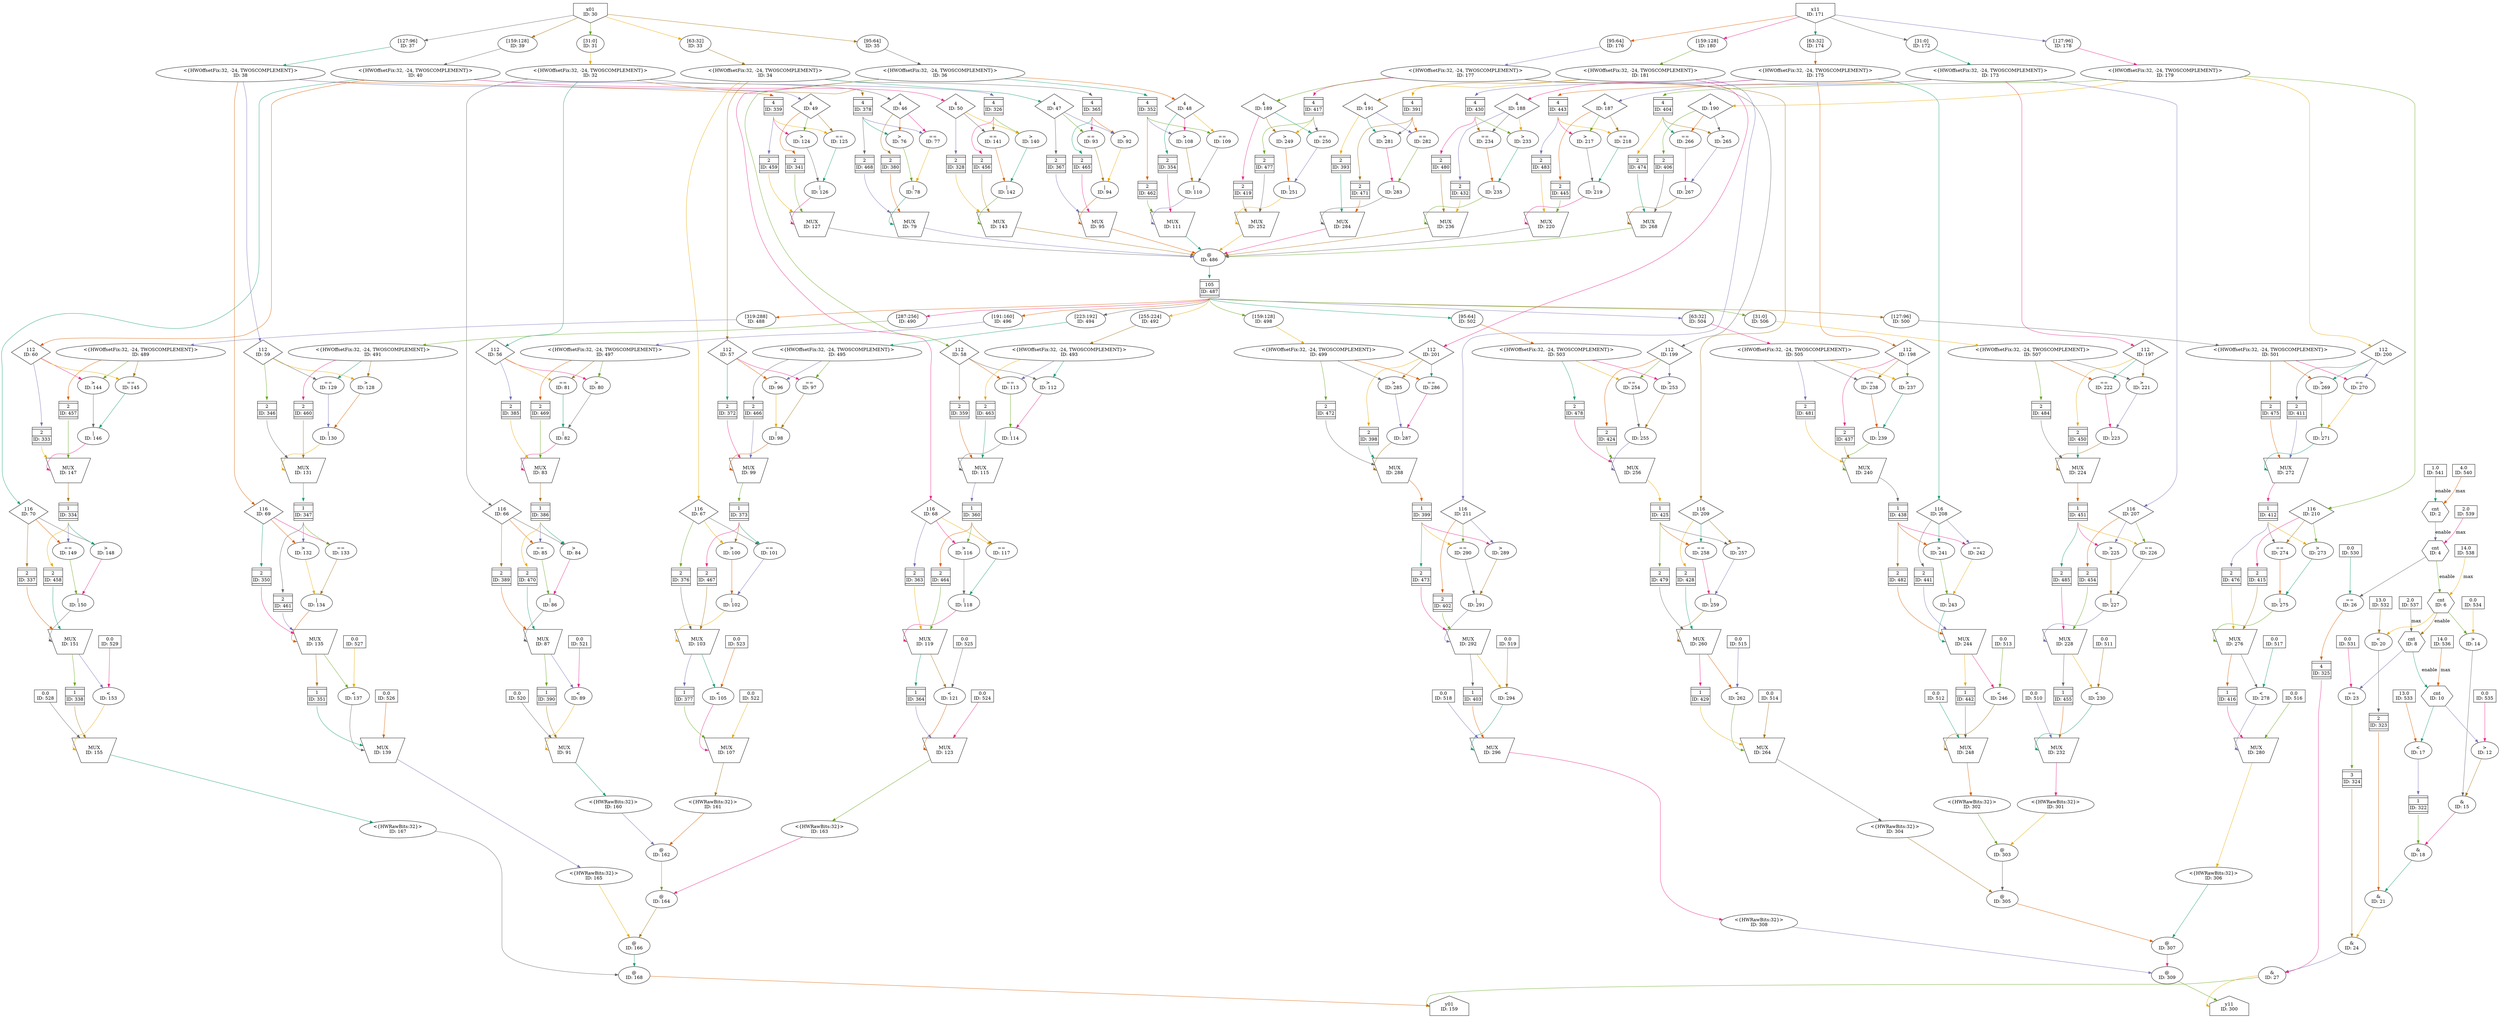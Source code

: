 digraph maxpooling00_final{
	NodeConstantRawBits541 [shape=box, label="1.0\nID: 541"];
	NodeConstantRawBits540 [shape=box, label="4.0\nID: 540"];
	NodeCounterV12 [shape=hexagon, label="cnt\nID: 2"];
	NodeConstantRawBits539 [shape=box, label="2.0\nID: 539"];
	NodeCounterV14 [shape=hexagon, label="cnt\nID: 4"];
	NodeConstantRawBits538 [shape=box, label="14.0\nID: 538"];
	NodeCounterV16 [shape=hexagon, label="cnt\nID: 6"];
	NodeConstantRawBits537 [shape=box, label="2.0\nID: 537"];
	NodeCounterV18 [shape=hexagon, label="cnt\nID: 8"];
	NodeConstantRawBits536 [shape=box, label="14.0\nID: 536"];
	NodeCounterV110 [shape=hexagon, label="cnt\nID: 10"];
	NodeConstantRawBits535 [shape=box, label="0.0\nID: 535"];
	NodeGt12 [label=">\nID: 12"];
	NodeConstantRawBits534 [shape=box, label="0.0\nID: 534"];
	NodeGt14 [label=">\nID: 14"];
	NodeAnd15 [label="&\nID: 15"];
	NodeConstantRawBits533 [shape=box, label="13.0\nID: 533"];
	NodeLt17 [label="<\nID: 17"];
	NodeFIFO322 [shape=plaintext, label=<<TABLE BORDER="0" CELLSPACING="0" CELLBORDER="1"> <TR><TD></TD></TR><TR><TD>1</TD></TR><TR><TD>ID: 322</TD></TR> <TR><TD></TD></TR> </TABLE>>];
	NodeAnd18 [label="&\nID: 18"];
	NodeConstantRawBits532 [shape=box, label="13.0\nID: 532"];
	NodeLt20 [label="<\nID: 20"];
	NodeFIFO323 [shape=plaintext, label=<<TABLE BORDER="0" CELLSPACING="0" CELLBORDER="1"> <TR><TD></TD></TR><TR><TD>2</TD></TR><TR><TD>ID: 323</TD></TR> <TR><TD></TD></TR> </TABLE>>];
	NodeAnd21 [label="&\nID: 21"];
	NodeConstantRawBits531 [shape=box, label="0.0\nID: 531"];
	NodeEq23 [label="==\nID: 23"];
	NodeFIFO324 [shape=plaintext, label=<<TABLE BORDER="0" CELLSPACING="0" CELLBORDER="1"> <TR><TD></TD></TR><TR><TD>3</TD></TR><TR><TD>ID: 324</TD></TR> <TR><TD></TD></TR> </TABLE>>];
	NodeAnd24 [label="&\nID: 24"];
	NodeConstantRawBits530 [shape=box, label="0.0\nID: 530"];
	NodeEq26 [label="==\nID: 26"];
	NodeFIFO325 [shape=plaintext, label=<<TABLE BORDER="0" CELLSPACING="0" CELLBORDER="1"> <TR><TD></TD></TR><TR><TD>4</TD></TR><TR><TD>ID: 325</TD></TR> <TR><TD></TD></TR> </TABLE>>];
	NodeAnd27 [label="&\nID: 27"];
	NodeInput30 [shape=invhouse, label="x01\nID: 30"];
	NodeSlice39 [label="[159:128]\nID: 39"];
	NodeReinterpret40 [label="<{HWOffsetFix:32, -24, TWOSCOMPLEMENT}>\nID: 40"];
	NodeStreamOffset70 [shape=diamond, label="116\nID: 70"];
	NodeStreamOffset60 [shape=diamond, label="112\nID: 60"];
	NodeFIFO326 [shape=plaintext, label=<<TABLE BORDER="0" CELLSPACING="0" CELLBORDER="1"> <TR><TD></TD></TR><TR><TD>4</TD></TR><TR><TD>ID: 326</TD></TR> <TR><TD></TD></TR> </TABLE>>];
	NodeStreamOffset50 [shape=diamond, label="4\nID: 50"];
	NodeGt140 [label=">\nID: 140"];
	NodeEq141 [label="==\nID: 141"];
	NodeOr142 [label="|\nID: 142"];
	NodeFIFO328 [shape=plaintext, label=<<TABLE BORDER="0" CELLSPACING="0" CELLBORDER="1"> <TR><TD></TD></TR><TR><TD>2</TD></TR><TR><TD>ID: 328</TD></TR> <TR><TD></TD></TR> </TABLE>>];
	NodeFIFO456 [shape=plaintext, label=<<TABLE BORDER="0" CELLSPACING="0" CELLBORDER="1"> <TR><TD></TD></TR><TR><TD>2</TD></TR><TR><TD>ID: 456</TD></TR> <TR><TD></TD></TR> </TABLE>>];
	NodeMux143 [shape=invtrapezium, label="MUX\nID: 143", height=0.5];
	NodeSlice37 [label="[127:96]\nID: 37"];
	NodeReinterpret38 [label="<{HWOffsetFix:32, -24, TWOSCOMPLEMENT}>\nID: 38"];
	NodeFIFO339 [shape=plaintext, label=<<TABLE BORDER="0" CELLSPACING="0" CELLBORDER="1"> <TR><TD></TD></TR><TR><TD>4</TD></TR><TR><TD>ID: 339</TD></TR> <TR><TD></TD></TR> </TABLE>>];
	NodeStreamOffset49 [shape=diamond, label="4\nID: 49"];
	NodeGt124 [label=">\nID: 124"];
	NodeEq125 [label="==\nID: 125"];
	NodeOr126 [label="|\nID: 126"];
	NodeFIFO341 [shape=plaintext, label=<<TABLE BORDER="0" CELLSPACING="0" CELLBORDER="1"> <TR><TD></TD></TR><TR><TD>2</TD></TR><TR><TD>ID: 341</TD></TR> <TR><TD></TD></TR> </TABLE>>];
	NodeFIFO459 [shape=plaintext, label=<<TABLE BORDER="0" CELLSPACING="0" CELLBORDER="1"> <TR><TD></TD></TR><TR><TD>2</TD></TR><TR><TD>ID: 459</TD></TR> <TR><TD></TD></TR> </TABLE>>];
	NodeMux127 [shape=invtrapezium, label="MUX\nID: 127", height=0.5];
	NodeSlice35 [label="[95:64]\nID: 35"];
	NodeReinterpret36 [label="<{HWOffsetFix:32, -24, TWOSCOMPLEMENT}>\nID: 36"];
	NodeFIFO352 [shape=plaintext, label=<<TABLE BORDER="0" CELLSPACING="0" CELLBORDER="1"> <TR><TD></TD></TR><TR><TD>4</TD></TR><TR><TD>ID: 352</TD></TR> <TR><TD></TD></TR> </TABLE>>];
	NodeStreamOffset48 [shape=diamond, label="4\nID: 48"];
	NodeGt108 [label=">\nID: 108"];
	NodeEq109 [label="==\nID: 109"];
	NodeOr110 [label="|\nID: 110"];
	NodeFIFO354 [shape=plaintext, label=<<TABLE BORDER="0" CELLSPACING="0" CELLBORDER="1"> <TR><TD></TD></TR><TR><TD>2</TD></TR><TR><TD>ID: 354</TD></TR> <TR><TD></TD></TR> </TABLE>>];
	NodeFIFO462 [shape=plaintext, label=<<TABLE BORDER="0" CELLSPACING="0" CELLBORDER="1"> <TR><TD></TD></TR><TR><TD>2</TD></TR><TR><TD>ID: 462</TD></TR> <TR><TD></TD></TR> </TABLE>>];
	NodeMux111 [shape=invtrapezium, label="MUX\nID: 111", height=0.5];
	NodeSlice33 [label="[63:32]\nID: 33"];
	NodeReinterpret34 [label="<{HWOffsetFix:32, -24, TWOSCOMPLEMENT}>\nID: 34"];
	NodeFIFO365 [shape=plaintext, label=<<TABLE BORDER="0" CELLSPACING="0" CELLBORDER="1"> <TR><TD></TD></TR><TR><TD>4</TD></TR><TR><TD>ID: 365</TD></TR> <TR><TD></TD></TR> </TABLE>>];
	NodeStreamOffset47 [shape=diamond, label="4\nID: 47"];
	NodeGt92 [label=">\nID: 92"];
	NodeEq93 [label="==\nID: 93"];
	NodeOr94 [label="|\nID: 94"];
	NodeFIFO367 [shape=plaintext, label=<<TABLE BORDER="0" CELLSPACING="0" CELLBORDER="1"> <TR><TD></TD></TR><TR><TD>2</TD></TR><TR><TD>ID: 367</TD></TR> <TR><TD></TD></TR> </TABLE>>];
	NodeFIFO465 [shape=plaintext, label=<<TABLE BORDER="0" CELLSPACING="0" CELLBORDER="1"> <TR><TD></TD></TR><TR><TD>2</TD></TR><TR><TD>ID: 465</TD></TR> <TR><TD></TD></TR> </TABLE>>];
	NodeMux95 [shape=invtrapezium, label="MUX\nID: 95", height=0.5];
	NodeSlice31 [label="[31:0]\nID: 31"];
	NodeReinterpret32 [label="<{HWOffsetFix:32, -24, TWOSCOMPLEMENT}>\nID: 32"];
	NodeFIFO378 [shape=plaintext, label=<<TABLE BORDER="0" CELLSPACING="0" CELLBORDER="1"> <TR><TD></TD></TR><TR><TD>4</TD></TR><TR><TD>ID: 378</TD></TR> <TR><TD></TD></TR> </TABLE>>];
	NodeStreamOffset46 [shape=diamond, label="4\nID: 46"];
	NodeGt76 [label=">\nID: 76"];
	NodeEq77 [label="==\nID: 77"];
	NodeOr78 [label="|\nID: 78"];
	NodeFIFO380 [shape=plaintext, label=<<TABLE BORDER="0" CELLSPACING="0" CELLBORDER="1"> <TR><TD></TD></TR><TR><TD>2</TD></TR><TR><TD>ID: 380</TD></TR> <TR><TD></TD></TR> </TABLE>>];
	NodeFIFO468 [shape=plaintext, label=<<TABLE BORDER="0" CELLSPACING="0" CELLBORDER="1"> <TR><TD></TD></TR><TR><TD>2</TD></TR><TR><TD>ID: 468</TD></TR> <TR><TD></TD></TR> </TABLE>>];
	NodeMux79 [shape=invtrapezium, label="MUX\nID: 79", height=0.5];
	NodeInput171 [shape=invhouse, label="x11\nID: 171"];
	NodeSlice180 [label="[159:128]\nID: 180"];
	NodeReinterpret181 [label="<{HWOffsetFix:32, -24, TWOSCOMPLEMENT}>\nID: 181"];
	NodeFIFO391 [shape=plaintext, label=<<TABLE BORDER="0" CELLSPACING="0" CELLBORDER="1"> <TR><TD></TD></TR><TR><TD>4</TD></TR><TR><TD>ID: 391</TD></TR> <TR><TD></TD></TR> </TABLE>>];
	NodeStreamOffset191 [shape=diamond, label="4\nID: 191"];
	NodeGt281 [label=">\nID: 281"];
	NodeEq282 [label="==\nID: 282"];
	NodeOr283 [label="|\nID: 283"];
	NodeFIFO393 [shape=plaintext, label=<<TABLE BORDER="0" CELLSPACING="0" CELLBORDER="1"> <TR><TD></TD></TR><TR><TD>2</TD></TR><TR><TD>ID: 393</TD></TR> <TR><TD></TD></TR> </TABLE>>];
	NodeFIFO471 [shape=plaintext, label=<<TABLE BORDER="0" CELLSPACING="0" CELLBORDER="1"> <TR><TD></TD></TR><TR><TD>2</TD></TR><TR><TD>ID: 471</TD></TR> <TR><TD></TD></TR> </TABLE>>];
	NodeMux284 [shape=invtrapezium, label="MUX\nID: 284", height=0.5];
	NodeSlice178 [label="[127:96]\nID: 178"];
	NodeReinterpret179 [label="<{HWOffsetFix:32, -24, TWOSCOMPLEMENT}>\nID: 179"];
	NodeFIFO404 [shape=plaintext, label=<<TABLE BORDER="0" CELLSPACING="0" CELLBORDER="1"> <TR><TD></TD></TR><TR><TD>4</TD></TR><TR><TD>ID: 404</TD></TR> <TR><TD></TD></TR> </TABLE>>];
	NodeStreamOffset190 [shape=diamond, label="4\nID: 190"];
	NodeGt265 [label=">\nID: 265"];
	NodeEq266 [label="==\nID: 266"];
	NodeOr267 [label="|\nID: 267"];
	NodeFIFO406 [shape=plaintext, label=<<TABLE BORDER="0" CELLSPACING="0" CELLBORDER="1"> <TR><TD></TD></TR><TR><TD>2</TD></TR><TR><TD>ID: 406</TD></TR> <TR><TD></TD></TR> </TABLE>>];
	NodeFIFO474 [shape=plaintext, label=<<TABLE BORDER="0" CELLSPACING="0" CELLBORDER="1"> <TR><TD></TD></TR><TR><TD>2</TD></TR><TR><TD>ID: 474</TD></TR> <TR><TD></TD></TR> </TABLE>>];
	NodeMux268 [shape=invtrapezium, label="MUX\nID: 268", height=0.5];
	NodeSlice176 [label="[95:64]\nID: 176"];
	NodeReinterpret177 [label="<{HWOffsetFix:32, -24, TWOSCOMPLEMENT}>\nID: 177"];
	NodeFIFO417 [shape=plaintext, label=<<TABLE BORDER="0" CELLSPACING="0" CELLBORDER="1"> <TR><TD></TD></TR><TR><TD>4</TD></TR><TR><TD>ID: 417</TD></TR> <TR><TD></TD></TR> </TABLE>>];
	NodeStreamOffset189 [shape=diamond, label="4\nID: 189"];
	NodeGt249 [label=">\nID: 249"];
	NodeEq250 [label="==\nID: 250"];
	NodeOr251 [label="|\nID: 251"];
	NodeFIFO419 [shape=plaintext, label=<<TABLE BORDER="0" CELLSPACING="0" CELLBORDER="1"> <TR><TD></TD></TR><TR><TD>2</TD></TR><TR><TD>ID: 419</TD></TR> <TR><TD></TD></TR> </TABLE>>];
	NodeFIFO477 [shape=plaintext, label=<<TABLE BORDER="0" CELLSPACING="0" CELLBORDER="1"> <TR><TD></TD></TR><TR><TD>2</TD></TR><TR><TD>ID: 477</TD></TR> <TR><TD></TD></TR> </TABLE>>];
	NodeMux252 [shape=invtrapezium, label="MUX\nID: 252", height=0.5];
	NodeSlice174 [label="[63:32]\nID: 174"];
	NodeReinterpret175 [label="<{HWOffsetFix:32, -24, TWOSCOMPLEMENT}>\nID: 175"];
	NodeFIFO430 [shape=plaintext, label=<<TABLE BORDER="0" CELLSPACING="0" CELLBORDER="1"> <TR><TD></TD></TR><TR><TD>4</TD></TR><TR><TD>ID: 430</TD></TR> <TR><TD></TD></TR> </TABLE>>];
	NodeStreamOffset188 [shape=diamond, label="4\nID: 188"];
	NodeGt233 [label=">\nID: 233"];
	NodeEq234 [label="==\nID: 234"];
	NodeOr235 [label="|\nID: 235"];
	NodeFIFO432 [shape=plaintext, label=<<TABLE BORDER="0" CELLSPACING="0" CELLBORDER="1"> <TR><TD></TD></TR><TR><TD>2</TD></TR><TR><TD>ID: 432</TD></TR> <TR><TD></TD></TR> </TABLE>>];
	NodeFIFO480 [shape=plaintext, label=<<TABLE BORDER="0" CELLSPACING="0" CELLBORDER="1"> <TR><TD></TD></TR><TR><TD>2</TD></TR><TR><TD>ID: 480</TD></TR> <TR><TD></TD></TR> </TABLE>>];
	NodeMux236 [shape=invtrapezium, label="MUX\nID: 236", height=0.5];
	NodeSlice172 [label="[31:0]\nID: 172"];
	NodeReinterpret173 [label="<{HWOffsetFix:32, -24, TWOSCOMPLEMENT}>\nID: 173"];
	NodeFIFO443 [shape=plaintext, label=<<TABLE BORDER="0" CELLSPACING="0" CELLBORDER="1"> <TR><TD></TD></TR><TR><TD>4</TD></TR><TR><TD>ID: 443</TD></TR> <TR><TD></TD></TR> </TABLE>>];
	NodeStreamOffset187 [shape=diamond, label="4\nID: 187"];
	NodeGt217 [label=">\nID: 217"];
	NodeEq218 [label="==\nID: 218"];
	NodeOr219 [label="|\nID: 219"];
	NodeFIFO445 [shape=plaintext, label=<<TABLE BORDER="0" CELLSPACING="0" CELLBORDER="1"> <TR><TD></TD></TR><TR><TD>2</TD></TR><TR><TD>ID: 445</TD></TR> <TR><TD></TD></TR> </TABLE>>];
	NodeFIFO483 [shape=plaintext, label=<<TABLE BORDER="0" CELLSPACING="0" CELLBORDER="1"> <TR><TD></TD></TR><TR><TD>2</TD></TR><TR><TD>ID: 483</TD></TR> <TR><TD></TD></TR> </TABLE>>];
	NodeMux220 [shape=invtrapezium, label="MUX\nID: 220", height=0.5];
	NodeCat486 [label="@\nID: 486"];
	NodeFIFO487 [shape=plaintext, label=<<TABLE BORDER="0" CELLSPACING="0" CELLBORDER="1"> <TR><TD></TD></TR><TR><TD>105</TD></TR><TR><TD>ID: 487</TD></TR> <TR><TD></TD></TR> </TABLE>>];
	NodeSlice488 [label="[319:288]\nID: 488"];
	NodeReinterpret489 [label="<{HWOffsetFix:32, -24, TWOSCOMPLEMENT}>\nID: 489"];
	NodeGt144 [label=">\nID: 144"];
	NodeEq145 [label="==\nID: 145"];
	NodeOr146 [label="|\nID: 146"];
	NodeFIFO457 [shape=plaintext, label=<<TABLE BORDER="0" CELLSPACING="0" CELLBORDER="1"> <TR><TD></TD></TR><TR><TD>2</TD></TR><TR><TD>ID: 457</TD></TR> <TR><TD></TD></TR> </TABLE>>];
	NodeFIFO333 [shape=plaintext, label=<<TABLE BORDER="0" CELLSPACING="0" CELLBORDER="1"> <TR><TD></TD></TR><TR><TD>2</TD></TR><TR><TD>ID: 333</TD></TR> <TR><TD></TD></TR> </TABLE>>];
	NodeMux147 [shape=invtrapezium, label="MUX\nID: 147", height=0.5];
	NodeFIFO334 [shape=plaintext, label=<<TABLE BORDER="0" CELLSPACING="0" CELLBORDER="1"> <TR><TD></TD></TR><TR><TD>1</TD></TR><TR><TD>ID: 334</TD></TR> <TR><TD></TD></TR> </TABLE>>];
	NodeGt148 [label=">\nID: 148"];
	NodeEq149 [label="==\nID: 149"];
	NodeOr150 [label="|\nID: 150"];
	NodeFIFO458 [shape=plaintext, label=<<TABLE BORDER="0" CELLSPACING="0" CELLBORDER="1"> <TR><TD></TD></TR><TR><TD>2</TD></TR><TR><TD>ID: 458</TD></TR> <TR><TD></TD></TR> </TABLE>>];
	NodeFIFO337 [shape=plaintext, label=<<TABLE BORDER="0" CELLSPACING="0" CELLBORDER="1"> <TR><TD></TD></TR><TR><TD>2</TD></TR><TR><TD>ID: 337</TD></TR> <TR><TD></TD></TR> </TABLE>>];
	NodeMux151 [shape=invtrapezium, label="MUX\nID: 151", height=0.5];
	NodeConstantRawBits529 [shape=box, label="0.0\nID: 529"];
	NodeLt153 [label="<\nID: 153"];
	NodeFIFO338 [shape=plaintext, label=<<TABLE BORDER="0" CELLSPACING="0" CELLBORDER="1"> <TR><TD></TD></TR><TR><TD>1</TD></TR><TR><TD>ID: 338</TD></TR> <TR><TD></TD></TR> </TABLE>>];
	NodeConstantRawBits528 [shape=box, label="0.0\nID: 528"];
	NodeMux155 [shape=invtrapezium, label="MUX\nID: 155", height=0.5];
	NodeReinterpret167 [label="<{HWRawBits:32}>\nID: 167"];
	NodeStreamOffset69 [shape=diamond, label="116\nID: 69"];
	NodeStreamOffset59 [shape=diamond, label="112\nID: 59"];
	NodeSlice490 [label="[287:256]\nID: 490"];
	NodeReinterpret491 [label="<{HWOffsetFix:32, -24, TWOSCOMPLEMENT}>\nID: 491"];
	NodeGt128 [label=">\nID: 128"];
	NodeEq129 [label="==\nID: 129"];
	NodeOr130 [label="|\nID: 130"];
	NodeFIFO460 [shape=plaintext, label=<<TABLE BORDER="0" CELLSPACING="0" CELLBORDER="1"> <TR><TD></TD></TR><TR><TD>2</TD></TR><TR><TD>ID: 460</TD></TR> <TR><TD></TD></TR> </TABLE>>];
	NodeFIFO346 [shape=plaintext, label=<<TABLE BORDER="0" CELLSPACING="0" CELLBORDER="1"> <TR><TD></TD></TR><TR><TD>2</TD></TR><TR><TD>ID: 346</TD></TR> <TR><TD></TD></TR> </TABLE>>];
	NodeMux131 [shape=invtrapezium, label="MUX\nID: 131", height=0.5];
	NodeFIFO347 [shape=plaintext, label=<<TABLE BORDER="0" CELLSPACING="0" CELLBORDER="1"> <TR><TD></TD></TR><TR><TD>1</TD></TR><TR><TD>ID: 347</TD></TR> <TR><TD></TD></TR> </TABLE>>];
	NodeGt132 [label=">\nID: 132"];
	NodeEq133 [label="==\nID: 133"];
	NodeOr134 [label="|\nID: 134"];
	NodeFIFO461 [shape=plaintext, label=<<TABLE BORDER="0" CELLSPACING="0" CELLBORDER="1"> <TR><TD></TD></TR><TR><TD>2</TD></TR><TR><TD>ID: 461</TD></TR> <TR><TD></TD></TR> </TABLE>>];
	NodeFIFO350 [shape=plaintext, label=<<TABLE BORDER="0" CELLSPACING="0" CELLBORDER="1"> <TR><TD></TD></TR><TR><TD>2</TD></TR><TR><TD>ID: 350</TD></TR> <TR><TD></TD></TR> </TABLE>>];
	NodeMux135 [shape=invtrapezium, label="MUX\nID: 135", height=0.5];
	NodeConstantRawBits527 [shape=box, label="0.0\nID: 527"];
	NodeLt137 [label="<\nID: 137"];
	NodeFIFO351 [shape=plaintext, label=<<TABLE BORDER="0" CELLSPACING="0" CELLBORDER="1"> <TR><TD></TD></TR><TR><TD>1</TD></TR><TR><TD>ID: 351</TD></TR> <TR><TD></TD></TR> </TABLE>>];
	NodeConstantRawBits526 [shape=box, label="0.0\nID: 526"];
	NodeMux139 [shape=invtrapezium, label="MUX\nID: 139", height=0.5];
	NodeReinterpret165 [label="<{HWRawBits:32}>\nID: 165"];
	NodeStreamOffset68 [shape=diamond, label="116\nID: 68"];
	NodeStreamOffset58 [shape=diamond, label="112\nID: 58"];
	NodeSlice492 [label="[255:224]\nID: 492"];
	NodeReinterpret493 [label="<{HWOffsetFix:32, -24, TWOSCOMPLEMENT}>\nID: 493"];
	NodeGt112 [label=">\nID: 112"];
	NodeEq113 [label="==\nID: 113"];
	NodeOr114 [label="|\nID: 114"];
	NodeFIFO463 [shape=plaintext, label=<<TABLE BORDER="0" CELLSPACING="0" CELLBORDER="1"> <TR><TD></TD></TR><TR><TD>2</TD></TR><TR><TD>ID: 463</TD></TR> <TR><TD></TD></TR> </TABLE>>];
	NodeFIFO359 [shape=plaintext, label=<<TABLE BORDER="0" CELLSPACING="0" CELLBORDER="1"> <TR><TD></TD></TR><TR><TD>2</TD></TR><TR><TD>ID: 359</TD></TR> <TR><TD></TD></TR> </TABLE>>];
	NodeMux115 [shape=invtrapezium, label="MUX\nID: 115", height=0.5];
	NodeFIFO360 [shape=plaintext, label=<<TABLE BORDER="0" CELLSPACING="0" CELLBORDER="1"> <TR><TD></TD></TR><TR><TD>1</TD></TR><TR><TD>ID: 360</TD></TR> <TR><TD></TD></TR> </TABLE>>];
	NodeGt116 [label=">\nID: 116"];
	NodeEq117 [label="==\nID: 117"];
	NodeOr118 [label="|\nID: 118"];
	NodeFIFO464 [shape=plaintext, label=<<TABLE BORDER="0" CELLSPACING="0" CELLBORDER="1"> <TR><TD></TD></TR><TR><TD>2</TD></TR><TR><TD>ID: 464</TD></TR> <TR><TD></TD></TR> </TABLE>>];
	NodeFIFO363 [shape=plaintext, label=<<TABLE BORDER="0" CELLSPACING="0" CELLBORDER="1"> <TR><TD></TD></TR><TR><TD>2</TD></TR><TR><TD>ID: 363</TD></TR> <TR><TD></TD></TR> </TABLE>>];
	NodeMux119 [shape=invtrapezium, label="MUX\nID: 119", height=0.5];
	NodeConstantRawBits525 [shape=box, label="0.0\nID: 525"];
	NodeLt121 [label="<\nID: 121"];
	NodeFIFO364 [shape=plaintext, label=<<TABLE BORDER="0" CELLSPACING="0" CELLBORDER="1"> <TR><TD></TD></TR><TR><TD>1</TD></TR><TR><TD>ID: 364</TD></TR> <TR><TD></TD></TR> </TABLE>>];
	NodeConstantRawBits524 [shape=box, label="0.0\nID: 524"];
	NodeMux123 [shape=invtrapezium, label="MUX\nID: 123", height=0.5];
	NodeReinterpret163 [label="<{HWRawBits:32}>\nID: 163"];
	NodeStreamOffset67 [shape=diamond, label="116\nID: 67"];
	NodeStreamOffset57 [shape=diamond, label="112\nID: 57"];
	NodeSlice494 [label="[223:192]\nID: 494"];
	NodeReinterpret495 [label="<{HWOffsetFix:32, -24, TWOSCOMPLEMENT}>\nID: 495"];
	NodeGt96 [label=">\nID: 96"];
	NodeEq97 [label="==\nID: 97"];
	NodeOr98 [label="|\nID: 98"];
	NodeFIFO466 [shape=plaintext, label=<<TABLE BORDER="0" CELLSPACING="0" CELLBORDER="1"> <TR><TD></TD></TR><TR><TD>2</TD></TR><TR><TD>ID: 466</TD></TR> <TR><TD></TD></TR> </TABLE>>];
	NodeFIFO372 [shape=plaintext, label=<<TABLE BORDER="0" CELLSPACING="0" CELLBORDER="1"> <TR><TD></TD></TR><TR><TD>2</TD></TR><TR><TD>ID: 372</TD></TR> <TR><TD></TD></TR> </TABLE>>];
	NodeMux99 [shape=invtrapezium, label="MUX\nID: 99", height=0.5];
	NodeFIFO373 [shape=plaintext, label=<<TABLE BORDER="0" CELLSPACING="0" CELLBORDER="1"> <TR><TD></TD></TR><TR><TD>1</TD></TR><TR><TD>ID: 373</TD></TR> <TR><TD></TD></TR> </TABLE>>];
	NodeGt100 [label=">\nID: 100"];
	NodeEq101 [label="==\nID: 101"];
	NodeOr102 [label="|\nID: 102"];
	NodeFIFO467 [shape=plaintext, label=<<TABLE BORDER="0" CELLSPACING="0" CELLBORDER="1"> <TR><TD></TD></TR><TR><TD>2</TD></TR><TR><TD>ID: 467</TD></TR> <TR><TD></TD></TR> </TABLE>>];
	NodeFIFO376 [shape=plaintext, label=<<TABLE BORDER="0" CELLSPACING="0" CELLBORDER="1"> <TR><TD></TD></TR><TR><TD>2</TD></TR><TR><TD>ID: 376</TD></TR> <TR><TD></TD></TR> </TABLE>>];
	NodeMux103 [shape=invtrapezium, label="MUX\nID: 103", height=0.5];
	NodeConstantRawBits523 [shape=box, label="0.0\nID: 523"];
	NodeLt105 [label="<\nID: 105"];
	NodeFIFO377 [shape=plaintext, label=<<TABLE BORDER="0" CELLSPACING="0" CELLBORDER="1"> <TR><TD></TD></TR><TR><TD>1</TD></TR><TR><TD>ID: 377</TD></TR> <TR><TD></TD></TR> </TABLE>>];
	NodeConstantRawBits522 [shape=box, label="0.0\nID: 522"];
	NodeMux107 [shape=invtrapezium, label="MUX\nID: 107", height=0.5];
	NodeReinterpret161 [label="<{HWRawBits:32}>\nID: 161"];
	NodeStreamOffset66 [shape=diamond, label="116\nID: 66"];
	NodeStreamOffset56 [shape=diamond, label="112\nID: 56"];
	NodeSlice496 [label="[191:160]\nID: 496"];
	NodeReinterpret497 [label="<{HWOffsetFix:32, -24, TWOSCOMPLEMENT}>\nID: 497"];
	NodeGt80 [label=">\nID: 80"];
	NodeEq81 [label="==\nID: 81"];
	NodeOr82 [label="|\nID: 82"];
	NodeFIFO469 [shape=plaintext, label=<<TABLE BORDER="0" CELLSPACING="0" CELLBORDER="1"> <TR><TD></TD></TR><TR><TD>2</TD></TR><TR><TD>ID: 469</TD></TR> <TR><TD></TD></TR> </TABLE>>];
	NodeFIFO385 [shape=plaintext, label=<<TABLE BORDER="0" CELLSPACING="0" CELLBORDER="1"> <TR><TD></TD></TR><TR><TD>2</TD></TR><TR><TD>ID: 385</TD></TR> <TR><TD></TD></TR> </TABLE>>];
	NodeMux83 [shape=invtrapezium, label="MUX\nID: 83", height=0.5];
	NodeFIFO386 [shape=plaintext, label=<<TABLE BORDER="0" CELLSPACING="0" CELLBORDER="1"> <TR><TD></TD></TR><TR><TD>1</TD></TR><TR><TD>ID: 386</TD></TR> <TR><TD></TD></TR> </TABLE>>];
	NodeGt84 [label=">\nID: 84"];
	NodeEq85 [label="==\nID: 85"];
	NodeOr86 [label="|\nID: 86"];
	NodeFIFO470 [shape=plaintext, label=<<TABLE BORDER="0" CELLSPACING="0" CELLBORDER="1"> <TR><TD></TD></TR><TR><TD>2</TD></TR><TR><TD>ID: 470</TD></TR> <TR><TD></TD></TR> </TABLE>>];
	NodeFIFO389 [shape=plaintext, label=<<TABLE BORDER="0" CELLSPACING="0" CELLBORDER="1"> <TR><TD></TD></TR><TR><TD>2</TD></TR><TR><TD>ID: 389</TD></TR> <TR><TD></TD></TR> </TABLE>>];
	NodeMux87 [shape=invtrapezium, label="MUX\nID: 87", height=0.5];
	NodeConstantRawBits521 [shape=box, label="0.0\nID: 521"];
	NodeLt89 [label="<\nID: 89"];
	NodeFIFO390 [shape=plaintext, label=<<TABLE BORDER="0" CELLSPACING="0" CELLBORDER="1"> <TR><TD></TD></TR><TR><TD>1</TD></TR><TR><TD>ID: 390</TD></TR> <TR><TD></TD></TR> </TABLE>>];
	NodeConstantRawBits520 [shape=box, label="0.0\nID: 520"];
	NodeMux91 [shape=invtrapezium, label="MUX\nID: 91", height=0.5];
	NodeReinterpret160 [label="<{HWRawBits:32}>\nID: 160"];
	NodeCat162 [label="@\nID: 162"];
	NodeCat164 [label="@\nID: 164"];
	NodeCat166 [label="@\nID: 166"];
	NodeCat168 [label="@\nID: 168"];
	NodeOutput159 [shape=house, label="y01\nID: 159"];
	NodeStreamOffset211 [shape=diamond, label="116\nID: 211"];
	NodeStreamOffset201 [shape=diamond, label="112\nID: 201"];
	NodeSlice498 [label="[159:128]\nID: 498"];
	NodeReinterpret499 [label="<{HWOffsetFix:32, -24, TWOSCOMPLEMENT}>\nID: 499"];
	NodeGt285 [label=">\nID: 285"];
	NodeEq286 [label="==\nID: 286"];
	NodeOr287 [label="|\nID: 287"];
	NodeFIFO472 [shape=plaintext, label=<<TABLE BORDER="0" CELLSPACING="0" CELLBORDER="1"> <TR><TD></TD></TR><TR><TD>2</TD></TR><TR><TD>ID: 472</TD></TR> <TR><TD></TD></TR> </TABLE>>];
	NodeFIFO398 [shape=plaintext, label=<<TABLE BORDER="0" CELLSPACING="0" CELLBORDER="1"> <TR><TD></TD></TR><TR><TD>2</TD></TR><TR><TD>ID: 398</TD></TR> <TR><TD></TD></TR> </TABLE>>];
	NodeMux288 [shape=invtrapezium, label="MUX\nID: 288", height=0.5];
	NodeFIFO399 [shape=plaintext, label=<<TABLE BORDER="0" CELLSPACING="0" CELLBORDER="1"> <TR><TD></TD></TR><TR><TD>1</TD></TR><TR><TD>ID: 399</TD></TR> <TR><TD></TD></TR> </TABLE>>];
	NodeGt289 [label=">\nID: 289"];
	NodeEq290 [label="==\nID: 290"];
	NodeOr291 [label="|\nID: 291"];
	NodeFIFO473 [shape=plaintext, label=<<TABLE BORDER="0" CELLSPACING="0" CELLBORDER="1"> <TR><TD></TD></TR><TR><TD>2</TD></TR><TR><TD>ID: 473</TD></TR> <TR><TD></TD></TR> </TABLE>>];
	NodeFIFO402 [shape=plaintext, label=<<TABLE BORDER="0" CELLSPACING="0" CELLBORDER="1"> <TR><TD></TD></TR><TR><TD>2</TD></TR><TR><TD>ID: 402</TD></TR> <TR><TD></TD></TR> </TABLE>>];
	NodeMux292 [shape=invtrapezium, label="MUX\nID: 292", height=0.5];
	NodeConstantRawBits519 [shape=box, label="0.0\nID: 519"];
	NodeLt294 [label="<\nID: 294"];
	NodeFIFO403 [shape=plaintext, label=<<TABLE BORDER="0" CELLSPACING="0" CELLBORDER="1"> <TR><TD></TD></TR><TR><TD>1</TD></TR><TR><TD>ID: 403</TD></TR> <TR><TD></TD></TR> </TABLE>>];
	NodeConstantRawBits518 [shape=box, label="0.0\nID: 518"];
	NodeMux296 [shape=invtrapezium, label="MUX\nID: 296", height=0.5];
	NodeReinterpret308 [label="<{HWRawBits:32}>\nID: 308"];
	NodeStreamOffset210 [shape=diamond, label="116\nID: 210"];
	NodeStreamOffset200 [shape=diamond, label="112\nID: 200"];
	NodeSlice500 [label="[127:96]\nID: 500"];
	NodeReinterpret501 [label="<{HWOffsetFix:32, -24, TWOSCOMPLEMENT}>\nID: 501"];
	NodeGt269 [label=">\nID: 269"];
	NodeEq270 [label="==\nID: 270"];
	NodeOr271 [label="|\nID: 271"];
	NodeFIFO475 [shape=plaintext, label=<<TABLE BORDER="0" CELLSPACING="0" CELLBORDER="1"> <TR><TD></TD></TR><TR><TD>2</TD></TR><TR><TD>ID: 475</TD></TR> <TR><TD></TD></TR> </TABLE>>];
	NodeFIFO411 [shape=plaintext, label=<<TABLE BORDER="0" CELLSPACING="0" CELLBORDER="1"> <TR><TD></TD></TR><TR><TD>2</TD></TR><TR><TD>ID: 411</TD></TR> <TR><TD></TD></TR> </TABLE>>];
	NodeMux272 [shape=invtrapezium, label="MUX\nID: 272", height=0.5];
	NodeFIFO412 [shape=plaintext, label=<<TABLE BORDER="0" CELLSPACING="0" CELLBORDER="1"> <TR><TD></TD></TR><TR><TD>1</TD></TR><TR><TD>ID: 412</TD></TR> <TR><TD></TD></TR> </TABLE>>];
	NodeGt273 [label=">\nID: 273"];
	NodeEq274 [label="==\nID: 274"];
	NodeOr275 [label="|\nID: 275"];
	NodeFIFO476 [shape=plaintext, label=<<TABLE BORDER="0" CELLSPACING="0" CELLBORDER="1"> <TR><TD></TD></TR><TR><TD>2</TD></TR><TR><TD>ID: 476</TD></TR> <TR><TD></TD></TR> </TABLE>>];
	NodeFIFO415 [shape=plaintext, label=<<TABLE BORDER="0" CELLSPACING="0" CELLBORDER="1"> <TR><TD></TD></TR><TR><TD>2</TD></TR><TR><TD>ID: 415</TD></TR> <TR><TD></TD></TR> </TABLE>>];
	NodeMux276 [shape=invtrapezium, label="MUX\nID: 276", height=0.5];
	NodeConstantRawBits517 [shape=box, label="0.0\nID: 517"];
	NodeLt278 [label="<\nID: 278"];
	NodeFIFO416 [shape=plaintext, label=<<TABLE BORDER="0" CELLSPACING="0" CELLBORDER="1"> <TR><TD></TD></TR><TR><TD>1</TD></TR><TR><TD>ID: 416</TD></TR> <TR><TD></TD></TR> </TABLE>>];
	NodeConstantRawBits516 [shape=box, label="0.0\nID: 516"];
	NodeMux280 [shape=invtrapezium, label="MUX\nID: 280", height=0.5];
	NodeReinterpret306 [label="<{HWRawBits:32}>\nID: 306"];
	NodeStreamOffset209 [shape=diamond, label="116\nID: 209"];
	NodeStreamOffset199 [shape=diamond, label="112\nID: 199"];
	NodeSlice502 [label="[95:64]\nID: 502"];
	NodeReinterpret503 [label="<{HWOffsetFix:32, -24, TWOSCOMPLEMENT}>\nID: 503"];
	NodeGt253 [label=">\nID: 253"];
	NodeEq254 [label="==\nID: 254"];
	NodeOr255 [label="|\nID: 255"];
	NodeFIFO478 [shape=plaintext, label=<<TABLE BORDER="0" CELLSPACING="0" CELLBORDER="1"> <TR><TD></TD></TR><TR><TD>2</TD></TR><TR><TD>ID: 478</TD></TR> <TR><TD></TD></TR> </TABLE>>];
	NodeFIFO424 [shape=plaintext, label=<<TABLE BORDER="0" CELLSPACING="0" CELLBORDER="1"> <TR><TD></TD></TR><TR><TD>2</TD></TR><TR><TD>ID: 424</TD></TR> <TR><TD></TD></TR> </TABLE>>];
	NodeMux256 [shape=invtrapezium, label="MUX\nID: 256", height=0.5];
	NodeFIFO425 [shape=plaintext, label=<<TABLE BORDER="0" CELLSPACING="0" CELLBORDER="1"> <TR><TD></TD></TR><TR><TD>1</TD></TR><TR><TD>ID: 425</TD></TR> <TR><TD></TD></TR> </TABLE>>];
	NodeGt257 [label=">\nID: 257"];
	NodeEq258 [label="==\nID: 258"];
	NodeOr259 [label="|\nID: 259"];
	NodeFIFO479 [shape=plaintext, label=<<TABLE BORDER="0" CELLSPACING="0" CELLBORDER="1"> <TR><TD></TD></TR><TR><TD>2</TD></TR><TR><TD>ID: 479</TD></TR> <TR><TD></TD></TR> </TABLE>>];
	NodeFIFO428 [shape=plaintext, label=<<TABLE BORDER="0" CELLSPACING="0" CELLBORDER="1"> <TR><TD></TD></TR><TR><TD>2</TD></TR><TR><TD>ID: 428</TD></TR> <TR><TD></TD></TR> </TABLE>>];
	NodeMux260 [shape=invtrapezium, label="MUX\nID: 260", height=0.5];
	NodeConstantRawBits515 [shape=box, label="0.0\nID: 515"];
	NodeLt262 [label="<\nID: 262"];
	NodeFIFO429 [shape=plaintext, label=<<TABLE BORDER="0" CELLSPACING="0" CELLBORDER="1"> <TR><TD></TD></TR><TR><TD>1</TD></TR><TR><TD>ID: 429</TD></TR> <TR><TD></TD></TR> </TABLE>>];
	NodeConstantRawBits514 [shape=box, label="0.0\nID: 514"];
	NodeMux264 [shape=invtrapezium, label="MUX\nID: 264", height=0.5];
	NodeReinterpret304 [label="<{HWRawBits:32}>\nID: 304"];
	NodeStreamOffset208 [shape=diamond, label="116\nID: 208"];
	NodeStreamOffset198 [shape=diamond, label="112\nID: 198"];
	NodeSlice504 [label="[63:32]\nID: 504"];
	NodeReinterpret505 [label="<{HWOffsetFix:32, -24, TWOSCOMPLEMENT}>\nID: 505"];
	NodeGt237 [label=">\nID: 237"];
	NodeEq238 [label="==\nID: 238"];
	NodeOr239 [label="|\nID: 239"];
	NodeFIFO481 [shape=plaintext, label=<<TABLE BORDER="0" CELLSPACING="0" CELLBORDER="1"> <TR><TD></TD></TR><TR><TD>2</TD></TR><TR><TD>ID: 481</TD></TR> <TR><TD></TD></TR> </TABLE>>];
	NodeFIFO437 [shape=plaintext, label=<<TABLE BORDER="0" CELLSPACING="0" CELLBORDER="1"> <TR><TD></TD></TR><TR><TD>2</TD></TR><TR><TD>ID: 437</TD></TR> <TR><TD></TD></TR> </TABLE>>];
	NodeMux240 [shape=invtrapezium, label="MUX\nID: 240", height=0.5];
	NodeFIFO438 [shape=plaintext, label=<<TABLE BORDER="0" CELLSPACING="0" CELLBORDER="1"> <TR><TD></TD></TR><TR><TD>1</TD></TR><TR><TD>ID: 438</TD></TR> <TR><TD></TD></TR> </TABLE>>];
	NodeGt241 [label=">\nID: 241"];
	NodeEq242 [label="==\nID: 242"];
	NodeOr243 [label="|\nID: 243"];
	NodeFIFO482 [shape=plaintext, label=<<TABLE BORDER="0" CELLSPACING="0" CELLBORDER="1"> <TR><TD></TD></TR><TR><TD>2</TD></TR><TR><TD>ID: 482</TD></TR> <TR><TD></TD></TR> </TABLE>>];
	NodeFIFO441 [shape=plaintext, label=<<TABLE BORDER="0" CELLSPACING="0" CELLBORDER="1"> <TR><TD></TD></TR><TR><TD>2</TD></TR><TR><TD>ID: 441</TD></TR> <TR><TD></TD></TR> </TABLE>>];
	NodeMux244 [shape=invtrapezium, label="MUX\nID: 244", height=0.5];
	NodeConstantRawBits513 [shape=box, label="0.0\nID: 513"];
	NodeLt246 [label="<\nID: 246"];
	NodeFIFO442 [shape=plaintext, label=<<TABLE BORDER="0" CELLSPACING="0" CELLBORDER="1"> <TR><TD></TD></TR><TR><TD>1</TD></TR><TR><TD>ID: 442</TD></TR> <TR><TD></TD></TR> </TABLE>>];
	NodeConstantRawBits512 [shape=box, label="0.0\nID: 512"];
	NodeMux248 [shape=invtrapezium, label="MUX\nID: 248", height=0.5];
	NodeReinterpret302 [label="<{HWRawBits:32}>\nID: 302"];
	NodeStreamOffset207 [shape=diamond, label="116\nID: 207"];
	NodeStreamOffset197 [shape=diamond, label="112\nID: 197"];
	NodeSlice506 [label="[31:0]\nID: 506"];
	NodeReinterpret507 [label="<{HWOffsetFix:32, -24, TWOSCOMPLEMENT}>\nID: 507"];
	NodeGt221 [label=">\nID: 221"];
	NodeEq222 [label="==\nID: 222"];
	NodeOr223 [label="|\nID: 223"];
	NodeFIFO484 [shape=plaintext, label=<<TABLE BORDER="0" CELLSPACING="0" CELLBORDER="1"> <TR><TD></TD></TR><TR><TD>2</TD></TR><TR><TD>ID: 484</TD></TR> <TR><TD></TD></TR> </TABLE>>];
	NodeFIFO450 [shape=plaintext, label=<<TABLE BORDER="0" CELLSPACING="0" CELLBORDER="1"> <TR><TD></TD></TR><TR><TD>2</TD></TR><TR><TD>ID: 450</TD></TR> <TR><TD></TD></TR> </TABLE>>];
	NodeMux224 [shape=invtrapezium, label="MUX\nID: 224", height=0.5];
	NodeFIFO451 [shape=plaintext, label=<<TABLE BORDER="0" CELLSPACING="0" CELLBORDER="1"> <TR><TD></TD></TR><TR><TD>1</TD></TR><TR><TD>ID: 451</TD></TR> <TR><TD></TD></TR> </TABLE>>];
	NodeGt225 [label=">\nID: 225"];
	NodeEq226 [label="==\nID: 226"];
	NodeOr227 [label="|\nID: 227"];
	NodeFIFO485 [shape=plaintext, label=<<TABLE BORDER="0" CELLSPACING="0" CELLBORDER="1"> <TR><TD></TD></TR><TR><TD>2</TD></TR><TR><TD>ID: 485</TD></TR> <TR><TD></TD></TR> </TABLE>>];
	NodeFIFO454 [shape=plaintext, label=<<TABLE BORDER="0" CELLSPACING="0" CELLBORDER="1"> <TR><TD></TD></TR><TR><TD>2</TD></TR><TR><TD>ID: 454</TD></TR> <TR><TD></TD></TR> </TABLE>>];
	NodeMux228 [shape=invtrapezium, label="MUX\nID: 228", height=0.5];
	NodeConstantRawBits511 [shape=box, label="0.0\nID: 511"];
	NodeLt230 [label="<\nID: 230"];
	NodeFIFO455 [shape=plaintext, label=<<TABLE BORDER="0" CELLSPACING="0" CELLBORDER="1"> <TR><TD></TD></TR><TR><TD>1</TD></TR><TR><TD>ID: 455</TD></TR> <TR><TD></TD></TR> </TABLE>>];
	NodeConstantRawBits510 [shape=box, label="0.0\nID: 510"];
	NodeMux232 [shape=invtrapezium, label="MUX\nID: 232", height=0.5];
	NodeReinterpret301 [label="<{HWRawBits:32}>\nID: 301"];
	NodeCat303 [label="@\nID: 303"];
	NodeCat305 [label="@\nID: 305"];
	NodeCat307 [label="@\nID: 307"];
	NodeCat309 [label="@\nID: 309"];
	NodeOutput300 [shape=house, label="y11\nID: 300"];
	NodeConstantRawBits541 -> NodeCounterV12[label="enable" color="/dark28/1" photon_data="EDGE,SrcNode:541,SrcNodePort:value"];
	NodeConstantRawBits540 -> NodeCounterV12[label="max" color="/dark28/2" photon_data="EDGE,SrcNode:540,SrcNodePort:value"];
	NodeCounterV12 -> NodeCounterV14[label="enable" color="/dark28/3" photon_data="EDGE,SrcNode:2,SrcNodePort:wrap"];
	NodeConstantRawBits539 -> NodeCounterV14[label="max" color="/dark28/4" photon_data="EDGE,SrcNode:539,SrcNodePort:value"];
	NodeCounterV14 -> NodeCounterV16[label="enable" color="/dark28/5" photon_data="EDGE,SrcNode:4,SrcNodePort:wrap"];
	NodeConstantRawBits538 -> NodeCounterV16[label="max" color="/dark28/6" photon_data="EDGE,SrcNode:538,SrcNodePort:value"];
	NodeCounterV16 -> NodeCounterV18[label="enable" color="/dark28/7" photon_data="EDGE,SrcNode:6,SrcNodePort:wrap"];
	NodeConstantRawBits537 -> NodeCounterV18[label="max" color="/dark28/8" photon_data="EDGE,SrcNode:537,SrcNodePort:value"];
	NodeCounterV18 -> NodeCounterV110[label="enable" color="/dark28/1" photon_data="EDGE,SrcNode:8,SrcNodePort:wrap"];
	NodeConstantRawBits536 -> NodeCounterV110[label="max" color="/dark28/2" photon_data="EDGE,SrcNode:536,SrcNodePort:value"];
	NodeCounterV110 -> NodeGt12[color="/dark28/3" photon_data="EDGE,SrcNode:10,SrcNodePort:count"];
	NodeConstantRawBits535 -> NodeGt12[color="/dark28/4" photon_data="EDGE,SrcNode:535,SrcNodePort:value"];
	NodeCounterV16 -> NodeGt14[color="/dark28/5" photon_data="EDGE,SrcNode:6,SrcNodePort:count"];
	NodeConstantRawBits534 -> NodeGt14[color="/dark28/6" photon_data="EDGE,SrcNode:534,SrcNodePort:value"];
	NodeGt12 -> NodeAnd15[color="/dark28/7" photon_data="EDGE,SrcNode:12,SrcNodePort:result"];
	NodeGt14 -> NodeAnd15[color="/dark28/8" photon_data="EDGE,SrcNode:14,SrcNodePort:result"];
	NodeCounterV110 -> NodeLt17[color="/dark28/1" photon_data="EDGE,SrcNode:10,SrcNodePort:count"];
	NodeConstantRawBits533 -> NodeLt17[color="/dark28/2" photon_data="EDGE,SrcNode:533,SrcNodePort:value"];
	NodeLt17 -> NodeFIFO322[headport="n" color="/dark28/3" photon_data="EDGE,SrcNode:17,SrcNodePort:result"];
	NodeAnd15 -> NodeAnd18[color="/dark28/4" photon_data="EDGE,SrcNode:15,SrcNodePort:result"];
	NodeFIFO322 -> NodeAnd18[tailport="s" color="/dark28/5" photon_data="EDGE,SrcNode:322,SrcNodePort:output"];
	NodeCounterV16 -> NodeLt20[color="/dark28/6" photon_data="EDGE,SrcNode:6,SrcNodePort:count"];
	NodeConstantRawBits532 -> NodeLt20[color="/dark28/7" photon_data="EDGE,SrcNode:532,SrcNodePort:value"];
	NodeLt20 -> NodeFIFO323[headport="n" color="/dark28/8" photon_data="EDGE,SrcNode:20,SrcNodePort:result"];
	NodeAnd18 -> NodeAnd21[color="/dark28/1" photon_data="EDGE,SrcNode:18,SrcNodePort:result"];
	NodeFIFO323 -> NodeAnd21[tailport="s" color="/dark28/2" photon_data="EDGE,SrcNode:323,SrcNodePort:output"];
	NodeCounterV18 -> NodeEq23[color="/dark28/3" photon_data="EDGE,SrcNode:8,SrcNodePort:count"];
	NodeConstantRawBits531 -> NodeEq23[color="/dark28/4" photon_data="EDGE,SrcNode:531,SrcNodePort:value"];
	NodeEq23 -> NodeFIFO324[headport="n" color="/dark28/5" photon_data="EDGE,SrcNode:23,SrcNodePort:result"];
	NodeAnd21 -> NodeAnd24[color="/dark28/6" photon_data="EDGE,SrcNode:21,SrcNodePort:result"];
	NodeFIFO324 -> NodeAnd24[tailport="s" color="/dark28/7" photon_data="EDGE,SrcNode:324,SrcNodePort:output"];
	NodeCounterV14 -> NodeEq26[color="/dark28/8" photon_data="EDGE,SrcNode:4,SrcNodePort:count"];
	NodeConstantRawBits530 -> NodeEq26[color="/dark28/1" photon_data="EDGE,SrcNode:530,SrcNodePort:value"];
	NodeEq26 -> NodeFIFO325[headport="n" color="/dark28/2" photon_data="EDGE,SrcNode:26,SrcNodePort:result"];
	NodeAnd24 -> NodeAnd27[color="/dark28/3" photon_data="EDGE,SrcNode:24,SrcNodePort:result"];
	NodeFIFO325 -> NodeAnd27[tailport="s" color="/dark28/4" photon_data="EDGE,SrcNode:325,SrcNodePort:output"];
	NodeAnd27 -> NodeOutput159[headport="w" color="/dark28/5" ];
	NodeAnd27 -> NodeOutput300[headport="w" color="/dark28/6" ];
	NodeInput30 -> NodeSlice39[color="/dark28/7" photon_data="EDGE,SrcNode:30,SrcNodePort:data"];
	NodeSlice39 -> NodeReinterpret40[color="/dark28/8" photon_data="EDGE,SrcNode:39,SrcNodePort:result"];
	NodeReinterpret40 -> NodeStreamOffset70[color="/dark28/1" photon_data="EDGE,SrcNode:40,SrcNodePort:output"];
	NodeReinterpret40 -> NodeStreamOffset60[color="/dark28/2" photon_data="EDGE,SrcNode:40,SrcNodePort:output"];
	NodeReinterpret40 -> NodeFIFO326[headport="n" color="/dark28/3" photon_data="EDGE,SrcNode:40,SrcNodePort:output"];
	NodeReinterpret40 -> NodeStreamOffset50[color="/dark28/4" photon_data="EDGE,SrcNode:40,SrcNodePort:output"];
	NodeFIFO326 -> NodeGt140[tailport="s" color="/dark28/5" photon_data="EDGE,SrcNode:326,SrcNodePort:output"];
	NodeStreamOffset50 -> NodeGt140[color="/dark28/6" photon_data="EDGE,SrcNode:50,SrcNodePort:output"];
	NodeFIFO326 -> NodeEq141[tailport="s" color="/dark28/7" photon_data="EDGE,SrcNode:326,SrcNodePort:output"];
	NodeStreamOffset50 -> NodeEq141[color="/dark28/8" photon_data="EDGE,SrcNode:50,SrcNodePort:output"];
	NodeGt140 -> NodeOr142[color="/dark28/1" photon_data="EDGE,SrcNode:140,SrcNodePort:result"];
	NodeEq141 -> NodeOr142[color="/dark28/2" photon_data="EDGE,SrcNode:141,SrcNodePort:result"];
	NodeStreamOffset50 -> NodeFIFO328[headport="n" color="/dark28/3" photon_data="EDGE,SrcNode:50,SrcNodePort:output"];
	NodeFIFO326 -> NodeFIFO456[tailport="s" headport="n" color="/dark28/4" photon_data="EDGE,SrcNode:326,SrcNodePort:output"];
	NodeOr142 -> NodeMux143[headport="w" color="/dark28/5" photon_data="EDGE,SrcNode:142,SrcNodePort:result"];
	NodeFIFO328 -> NodeMux143[tailport="s" color="/dark28/6" photon_data="EDGE,SrcNode:328,SrcNodePort:output"];
	NodeFIFO456 -> NodeMux143[tailport="s" color="/dark28/7" photon_data="EDGE,SrcNode:456,SrcNodePort:output"];
	NodeInput30 -> NodeSlice37[color="/dark28/8" photon_data="EDGE,SrcNode:30,SrcNodePort:data"];
	NodeSlice37 -> NodeReinterpret38[color="/dark28/1" photon_data="EDGE,SrcNode:37,SrcNodePort:result"];
	NodeReinterpret38 -> NodeFIFO339[headport="n" color="/dark28/2" photon_data="EDGE,SrcNode:38,SrcNodePort:output"];
	NodeReinterpret38 -> NodeStreamOffset49[color="/dark28/3" photon_data="EDGE,SrcNode:38,SrcNodePort:output"];
	NodeFIFO339 -> NodeGt124[tailport="s" color="/dark28/4" photon_data="EDGE,SrcNode:339,SrcNodePort:output"];
	NodeStreamOffset49 -> NodeGt124[color="/dark28/5" photon_data="EDGE,SrcNode:49,SrcNodePort:output"];
	NodeFIFO339 -> NodeEq125[tailport="s" color="/dark28/6" photon_data="EDGE,SrcNode:339,SrcNodePort:output"];
	NodeStreamOffset49 -> NodeEq125[color="/dark28/7" photon_data="EDGE,SrcNode:49,SrcNodePort:output"];
	NodeGt124 -> NodeOr126[color="/dark28/8" photon_data="EDGE,SrcNode:124,SrcNodePort:result"];
	NodeEq125 -> NodeOr126[color="/dark28/1" photon_data="EDGE,SrcNode:125,SrcNodePort:result"];
	NodeStreamOffset49 -> NodeFIFO341[headport="n" color="/dark28/2" photon_data="EDGE,SrcNode:49,SrcNodePort:output"];
	NodeFIFO339 -> NodeFIFO459[tailport="s" headport="n" color="/dark28/3" photon_data="EDGE,SrcNode:339,SrcNodePort:output"];
	NodeOr126 -> NodeMux127[headport="w" color="/dark28/4" photon_data="EDGE,SrcNode:126,SrcNodePort:result"];
	NodeFIFO341 -> NodeMux127[tailport="s" color="/dark28/5" photon_data="EDGE,SrcNode:341,SrcNodePort:output"];
	NodeFIFO459 -> NodeMux127[tailport="s" color="/dark28/6" photon_data="EDGE,SrcNode:459,SrcNodePort:output"];
	NodeInput30 -> NodeSlice35[color="/dark28/7" photon_data="EDGE,SrcNode:30,SrcNodePort:data"];
	NodeSlice35 -> NodeReinterpret36[color="/dark28/8" photon_data="EDGE,SrcNode:35,SrcNodePort:result"];
	NodeReinterpret36 -> NodeFIFO352[headport="n" color="/dark28/1" photon_data="EDGE,SrcNode:36,SrcNodePort:output"];
	NodeReinterpret36 -> NodeStreamOffset48[color="/dark28/2" photon_data="EDGE,SrcNode:36,SrcNodePort:output"];
	NodeFIFO352 -> NodeGt108[tailport="s" color="/dark28/3" photon_data="EDGE,SrcNode:352,SrcNodePort:output"];
	NodeStreamOffset48 -> NodeGt108[color="/dark28/4" photon_data="EDGE,SrcNode:48,SrcNodePort:output"];
	NodeFIFO352 -> NodeEq109[tailport="s" color="/dark28/5" photon_data="EDGE,SrcNode:352,SrcNodePort:output"];
	NodeStreamOffset48 -> NodeEq109[color="/dark28/6" photon_data="EDGE,SrcNode:48,SrcNodePort:output"];
	NodeGt108 -> NodeOr110[color="/dark28/7" photon_data="EDGE,SrcNode:108,SrcNodePort:result"];
	NodeEq109 -> NodeOr110[color="/dark28/8" photon_data="EDGE,SrcNode:109,SrcNodePort:result"];
	NodeStreamOffset48 -> NodeFIFO354[headport="n" color="/dark28/1" photon_data="EDGE,SrcNode:48,SrcNodePort:output"];
	NodeFIFO352 -> NodeFIFO462[tailport="s" headport="n" color="/dark28/2" photon_data="EDGE,SrcNode:352,SrcNodePort:output"];
	NodeOr110 -> NodeMux111[headport="w" color="/dark28/3" photon_data="EDGE,SrcNode:110,SrcNodePort:result"];
	NodeFIFO354 -> NodeMux111[tailport="s" color="/dark28/4" photon_data="EDGE,SrcNode:354,SrcNodePort:output"];
	NodeFIFO462 -> NodeMux111[tailport="s" color="/dark28/5" photon_data="EDGE,SrcNode:462,SrcNodePort:output"];
	NodeInput30 -> NodeSlice33[color="/dark28/6" photon_data="EDGE,SrcNode:30,SrcNodePort:data"];
	NodeSlice33 -> NodeReinterpret34[color="/dark28/7" photon_data="EDGE,SrcNode:33,SrcNodePort:result"];
	NodeReinterpret34 -> NodeFIFO365[headport="n" color="/dark28/8" photon_data="EDGE,SrcNode:34,SrcNodePort:output"];
	NodeReinterpret34 -> NodeStreamOffset47[color="/dark28/1" photon_data="EDGE,SrcNode:34,SrcNodePort:output"];
	NodeFIFO365 -> NodeGt92[tailport="s" color="/dark28/2" photon_data="EDGE,SrcNode:365,SrcNodePort:output"];
	NodeStreamOffset47 -> NodeGt92[color="/dark28/3" photon_data="EDGE,SrcNode:47,SrcNodePort:output"];
	NodeFIFO365 -> NodeEq93[tailport="s" color="/dark28/4" photon_data="EDGE,SrcNode:365,SrcNodePort:output"];
	NodeStreamOffset47 -> NodeEq93[color="/dark28/5" photon_data="EDGE,SrcNode:47,SrcNodePort:output"];
	NodeGt92 -> NodeOr94[color="/dark28/6" photon_data="EDGE,SrcNode:92,SrcNodePort:result"];
	NodeEq93 -> NodeOr94[color="/dark28/7" photon_data="EDGE,SrcNode:93,SrcNodePort:result"];
	NodeStreamOffset47 -> NodeFIFO367[headport="n" color="/dark28/8" photon_data="EDGE,SrcNode:47,SrcNodePort:output"];
	NodeFIFO365 -> NodeFIFO465[tailport="s" headport="n" color="/dark28/1" photon_data="EDGE,SrcNode:365,SrcNodePort:output"];
	NodeOr94 -> NodeMux95[headport="w" color="/dark28/2" photon_data="EDGE,SrcNode:94,SrcNodePort:result"];
	NodeFIFO367 -> NodeMux95[tailport="s" color="/dark28/3" photon_data="EDGE,SrcNode:367,SrcNodePort:output"];
	NodeFIFO465 -> NodeMux95[tailport="s" color="/dark28/4" photon_data="EDGE,SrcNode:465,SrcNodePort:output"];
	NodeInput30 -> NodeSlice31[color="/dark28/5" photon_data="EDGE,SrcNode:30,SrcNodePort:data"];
	NodeSlice31 -> NodeReinterpret32[color="/dark28/6" photon_data="EDGE,SrcNode:31,SrcNodePort:result"];
	NodeReinterpret32 -> NodeFIFO378[headport="n" color="/dark28/7" photon_data="EDGE,SrcNode:32,SrcNodePort:output"];
	NodeReinterpret32 -> NodeStreamOffset46[color="/dark28/8" photon_data="EDGE,SrcNode:32,SrcNodePort:output"];
	NodeFIFO378 -> NodeGt76[tailport="s" color="/dark28/1" photon_data="EDGE,SrcNode:378,SrcNodePort:output"];
	NodeStreamOffset46 -> NodeGt76[color="/dark28/2" photon_data="EDGE,SrcNode:46,SrcNodePort:output"];
	NodeFIFO378 -> NodeEq77[tailport="s" color="/dark28/3" photon_data="EDGE,SrcNode:378,SrcNodePort:output"];
	NodeStreamOffset46 -> NodeEq77[color="/dark28/4" photon_data="EDGE,SrcNode:46,SrcNodePort:output"];
	NodeGt76 -> NodeOr78[color="/dark28/5" photon_data="EDGE,SrcNode:76,SrcNodePort:result"];
	NodeEq77 -> NodeOr78[color="/dark28/6" photon_data="EDGE,SrcNode:77,SrcNodePort:result"];
	NodeStreamOffset46 -> NodeFIFO380[headport="n" color="/dark28/7" photon_data="EDGE,SrcNode:46,SrcNodePort:output"];
	NodeFIFO378 -> NodeFIFO468[tailport="s" headport="n" color="/dark28/8" photon_data="EDGE,SrcNode:378,SrcNodePort:output"];
	NodeOr78 -> NodeMux79[headport="w" color="/dark28/1" photon_data="EDGE,SrcNode:78,SrcNodePort:result"];
	NodeFIFO380 -> NodeMux79[tailport="s" color="/dark28/2" photon_data="EDGE,SrcNode:380,SrcNodePort:output"];
	NodeFIFO468 -> NodeMux79[tailport="s" color="/dark28/3" photon_data="EDGE,SrcNode:468,SrcNodePort:output"];
	NodeInput171 -> NodeSlice180[color="/dark28/4" photon_data="EDGE,SrcNode:171,SrcNodePort:data"];
	NodeSlice180 -> NodeReinterpret181[color="/dark28/5" photon_data="EDGE,SrcNode:180,SrcNodePort:result"];
	NodeReinterpret181 -> NodeFIFO391[headport="n" color="/dark28/6" photon_data="EDGE,SrcNode:181,SrcNodePort:output"];
	NodeReinterpret181 -> NodeStreamOffset191[color="/dark28/7" photon_data="EDGE,SrcNode:181,SrcNodePort:output"];
	NodeFIFO391 -> NodeGt281[tailport="s" color="/dark28/8" photon_data="EDGE,SrcNode:391,SrcNodePort:output"];
	NodeStreamOffset191 -> NodeGt281[color="/dark28/1" photon_data="EDGE,SrcNode:191,SrcNodePort:output"];
	NodeFIFO391 -> NodeEq282[tailport="s" color="/dark28/2" photon_data="EDGE,SrcNode:391,SrcNodePort:output"];
	NodeStreamOffset191 -> NodeEq282[color="/dark28/3" photon_data="EDGE,SrcNode:191,SrcNodePort:output"];
	NodeGt281 -> NodeOr283[color="/dark28/4" photon_data="EDGE,SrcNode:281,SrcNodePort:result"];
	NodeEq282 -> NodeOr283[color="/dark28/5" photon_data="EDGE,SrcNode:282,SrcNodePort:result"];
	NodeStreamOffset191 -> NodeFIFO393[headport="n" color="/dark28/6" photon_data="EDGE,SrcNode:191,SrcNodePort:output"];
	NodeFIFO391 -> NodeFIFO471[tailport="s" headport="n" color="/dark28/7" photon_data="EDGE,SrcNode:391,SrcNodePort:output"];
	NodeOr283 -> NodeMux284[headport="w" color="/dark28/8" photon_data="EDGE,SrcNode:283,SrcNodePort:result"];
	NodeFIFO393 -> NodeMux284[tailport="s" color="/dark28/1" photon_data="EDGE,SrcNode:393,SrcNodePort:output"];
	NodeFIFO471 -> NodeMux284[tailport="s" color="/dark28/2" photon_data="EDGE,SrcNode:471,SrcNodePort:output"];
	NodeInput171 -> NodeSlice178[color="/dark28/3" photon_data="EDGE,SrcNode:171,SrcNodePort:data"];
	NodeSlice178 -> NodeReinterpret179[color="/dark28/4" photon_data="EDGE,SrcNode:178,SrcNodePort:result"];
	NodeReinterpret179 -> NodeFIFO404[headport="n" color="/dark28/5" photon_data="EDGE,SrcNode:179,SrcNodePort:output"];
	NodeReinterpret179 -> NodeStreamOffset190[color="/dark28/6" photon_data="EDGE,SrcNode:179,SrcNodePort:output"];
	NodeFIFO404 -> NodeGt265[tailport="s" color="/dark28/7" photon_data="EDGE,SrcNode:404,SrcNodePort:output"];
	NodeStreamOffset190 -> NodeGt265[color="/dark28/8" photon_data="EDGE,SrcNode:190,SrcNodePort:output"];
	NodeFIFO404 -> NodeEq266[tailport="s" color="/dark28/1" photon_data="EDGE,SrcNode:404,SrcNodePort:output"];
	NodeStreamOffset190 -> NodeEq266[color="/dark28/2" photon_data="EDGE,SrcNode:190,SrcNodePort:output"];
	NodeGt265 -> NodeOr267[color="/dark28/3" photon_data="EDGE,SrcNode:265,SrcNodePort:result"];
	NodeEq266 -> NodeOr267[color="/dark28/4" photon_data="EDGE,SrcNode:266,SrcNodePort:result"];
	NodeStreamOffset190 -> NodeFIFO406[headport="n" color="/dark28/5" photon_data="EDGE,SrcNode:190,SrcNodePort:output"];
	NodeFIFO404 -> NodeFIFO474[tailport="s" headport="n" color="/dark28/6" photon_data="EDGE,SrcNode:404,SrcNodePort:output"];
	NodeOr267 -> NodeMux268[headport="w" color="/dark28/7" photon_data="EDGE,SrcNode:267,SrcNodePort:result"];
	NodeFIFO406 -> NodeMux268[tailport="s" color="/dark28/8" photon_data="EDGE,SrcNode:406,SrcNodePort:output"];
	NodeFIFO474 -> NodeMux268[tailport="s" color="/dark28/1" photon_data="EDGE,SrcNode:474,SrcNodePort:output"];
	NodeInput171 -> NodeSlice176[color="/dark28/2" photon_data="EDGE,SrcNode:171,SrcNodePort:data"];
	NodeSlice176 -> NodeReinterpret177[color="/dark28/3" photon_data="EDGE,SrcNode:176,SrcNodePort:result"];
	NodeReinterpret177 -> NodeFIFO417[headport="n" color="/dark28/4" photon_data="EDGE,SrcNode:177,SrcNodePort:output"];
	NodeReinterpret177 -> NodeStreamOffset189[color="/dark28/5" photon_data="EDGE,SrcNode:177,SrcNodePort:output"];
	NodeFIFO417 -> NodeGt249[tailport="s" color="/dark28/6" photon_data="EDGE,SrcNode:417,SrcNodePort:output"];
	NodeStreamOffset189 -> NodeGt249[color="/dark28/7" photon_data="EDGE,SrcNode:189,SrcNodePort:output"];
	NodeFIFO417 -> NodeEq250[tailport="s" color="/dark28/8" photon_data="EDGE,SrcNode:417,SrcNodePort:output"];
	NodeStreamOffset189 -> NodeEq250[color="/dark28/1" photon_data="EDGE,SrcNode:189,SrcNodePort:output"];
	NodeGt249 -> NodeOr251[color="/dark28/2" photon_data="EDGE,SrcNode:249,SrcNodePort:result"];
	NodeEq250 -> NodeOr251[color="/dark28/3" photon_data="EDGE,SrcNode:250,SrcNodePort:result"];
	NodeStreamOffset189 -> NodeFIFO419[headport="n" color="/dark28/4" photon_data="EDGE,SrcNode:189,SrcNodePort:output"];
	NodeFIFO417 -> NodeFIFO477[tailport="s" headport="n" color="/dark28/5" photon_data="EDGE,SrcNode:417,SrcNodePort:output"];
	NodeOr251 -> NodeMux252[headport="w" color="/dark28/6" photon_data="EDGE,SrcNode:251,SrcNodePort:result"];
	NodeFIFO419 -> NodeMux252[tailport="s" color="/dark28/7" photon_data="EDGE,SrcNode:419,SrcNodePort:output"];
	NodeFIFO477 -> NodeMux252[tailport="s" color="/dark28/8" photon_data="EDGE,SrcNode:477,SrcNodePort:output"];
	NodeInput171 -> NodeSlice174[color="/dark28/1" photon_data="EDGE,SrcNode:171,SrcNodePort:data"];
	NodeSlice174 -> NodeReinterpret175[color="/dark28/2" photon_data="EDGE,SrcNode:174,SrcNodePort:result"];
	NodeReinterpret175 -> NodeFIFO430[headport="n" color="/dark28/3" photon_data="EDGE,SrcNode:175,SrcNodePort:output"];
	NodeReinterpret175 -> NodeStreamOffset188[color="/dark28/4" photon_data="EDGE,SrcNode:175,SrcNodePort:output"];
	NodeFIFO430 -> NodeGt233[tailport="s" color="/dark28/5" photon_data="EDGE,SrcNode:430,SrcNodePort:output"];
	NodeStreamOffset188 -> NodeGt233[color="/dark28/6" photon_data="EDGE,SrcNode:188,SrcNodePort:output"];
	NodeFIFO430 -> NodeEq234[tailport="s" color="/dark28/7" photon_data="EDGE,SrcNode:430,SrcNodePort:output"];
	NodeStreamOffset188 -> NodeEq234[color="/dark28/8" photon_data="EDGE,SrcNode:188,SrcNodePort:output"];
	NodeGt233 -> NodeOr235[color="/dark28/1" photon_data="EDGE,SrcNode:233,SrcNodePort:result"];
	NodeEq234 -> NodeOr235[color="/dark28/2" photon_data="EDGE,SrcNode:234,SrcNodePort:result"];
	NodeStreamOffset188 -> NodeFIFO432[headport="n" color="/dark28/3" photon_data="EDGE,SrcNode:188,SrcNodePort:output"];
	NodeFIFO430 -> NodeFIFO480[tailport="s" headport="n" color="/dark28/4" photon_data="EDGE,SrcNode:430,SrcNodePort:output"];
	NodeOr235 -> NodeMux236[headport="w" color="/dark28/5" photon_data="EDGE,SrcNode:235,SrcNodePort:result"];
	NodeFIFO432 -> NodeMux236[tailport="s" color="/dark28/6" photon_data="EDGE,SrcNode:432,SrcNodePort:output"];
	NodeFIFO480 -> NodeMux236[tailport="s" color="/dark28/7" photon_data="EDGE,SrcNode:480,SrcNodePort:output"];
	NodeInput171 -> NodeSlice172[color="/dark28/8" photon_data="EDGE,SrcNode:171,SrcNodePort:data"];
	NodeSlice172 -> NodeReinterpret173[color="/dark28/1" photon_data="EDGE,SrcNode:172,SrcNodePort:result"];
	NodeReinterpret173 -> NodeFIFO443[headport="n" color="/dark28/2" photon_data="EDGE,SrcNode:173,SrcNodePort:output"];
	NodeReinterpret173 -> NodeStreamOffset187[color="/dark28/3" photon_data="EDGE,SrcNode:173,SrcNodePort:output"];
	NodeFIFO443 -> NodeGt217[tailport="s" color="/dark28/4" photon_data="EDGE,SrcNode:443,SrcNodePort:output"];
	NodeStreamOffset187 -> NodeGt217[color="/dark28/5" photon_data="EDGE,SrcNode:187,SrcNodePort:output"];
	NodeFIFO443 -> NodeEq218[tailport="s" color="/dark28/6" photon_data="EDGE,SrcNode:443,SrcNodePort:output"];
	NodeStreamOffset187 -> NodeEq218[color="/dark28/7" photon_data="EDGE,SrcNode:187,SrcNodePort:output"];
	NodeGt217 -> NodeOr219[color="/dark28/8" photon_data="EDGE,SrcNode:217,SrcNodePort:result"];
	NodeEq218 -> NodeOr219[color="/dark28/1" photon_data="EDGE,SrcNode:218,SrcNodePort:result"];
	NodeStreamOffset187 -> NodeFIFO445[headport="n" color="/dark28/2" photon_data="EDGE,SrcNode:187,SrcNodePort:output"];
	NodeFIFO443 -> NodeFIFO483[tailport="s" headport="n" color="/dark28/3" photon_data="EDGE,SrcNode:443,SrcNodePort:output"];
	NodeOr219 -> NodeMux220[headport="w" color="/dark28/4" photon_data="EDGE,SrcNode:219,SrcNodePort:result"];
	NodeFIFO445 -> NodeMux220[tailport="s" color="/dark28/5" photon_data="EDGE,SrcNode:445,SrcNodePort:output"];
	NodeFIFO483 -> NodeMux220[tailport="s" color="/dark28/6" photon_data="EDGE,SrcNode:483,SrcNodePort:output"];
	NodeMux143 -> NodeCat486[color="/dark28/7" photon_data="EDGE,SrcNode:143,SrcNodePort:result"];
	NodeMux127 -> NodeCat486[color="/dark28/8" photon_data="EDGE,SrcNode:127,SrcNodePort:result"];
	NodeMux111 -> NodeCat486[color="/dark28/1" photon_data="EDGE,SrcNode:111,SrcNodePort:result"];
	NodeMux95 -> NodeCat486[color="/dark28/2" photon_data="EDGE,SrcNode:95,SrcNodePort:result"];
	NodeMux79 -> NodeCat486[color="/dark28/3" photon_data="EDGE,SrcNode:79,SrcNodePort:result"];
	NodeMux284 -> NodeCat486[color="/dark28/4" photon_data="EDGE,SrcNode:284,SrcNodePort:result"];
	NodeMux268 -> NodeCat486[color="/dark28/5" photon_data="EDGE,SrcNode:268,SrcNodePort:result"];
	NodeMux252 -> NodeCat486[color="/dark28/6" photon_data="EDGE,SrcNode:252,SrcNodePort:result"];
	NodeMux236 -> NodeCat486[color="/dark28/7" photon_data="EDGE,SrcNode:236,SrcNodePort:result"];
	NodeMux220 -> NodeCat486[color="/dark28/8" photon_data="EDGE,SrcNode:220,SrcNodePort:result"];
	NodeCat486 -> NodeFIFO487[headport="n" color="/dark28/1" photon_data="EDGE,SrcNode:486,SrcNodePort:result"];
	NodeFIFO487 -> NodeSlice488[tailport="s" color="/dark28/2" photon_data="EDGE,SrcNode:487,SrcNodePort:output"];
	NodeSlice488 -> NodeReinterpret489[color="/dark28/3" photon_data="EDGE,SrcNode:488,SrcNodePort:result"];
	NodeStreamOffset60 -> NodeGt144[color="/dark28/4" photon_data="EDGE,SrcNode:60,SrcNodePort:output"];
	NodeReinterpret489 -> NodeGt144[color="/dark28/5" photon_data="EDGE,SrcNode:489,SrcNodePort:output"];
	NodeStreamOffset60 -> NodeEq145[color="/dark28/6" photon_data="EDGE,SrcNode:60,SrcNodePort:output"];
	NodeReinterpret489 -> NodeEq145[color="/dark28/7" photon_data="EDGE,SrcNode:489,SrcNodePort:output"];
	NodeGt144 -> NodeOr146[color="/dark28/8" photon_data="EDGE,SrcNode:144,SrcNodePort:result"];
	NodeEq145 -> NodeOr146[color="/dark28/1" photon_data="EDGE,SrcNode:145,SrcNodePort:result"];
	NodeReinterpret489 -> NodeFIFO457[headport="n" color="/dark28/2" photon_data="EDGE,SrcNode:489,SrcNodePort:output"];
	NodeStreamOffset60 -> NodeFIFO333[headport="n" color="/dark28/3" photon_data="EDGE,SrcNode:60,SrcNodePort:output"];
	NodeOr146 -> NodeMux147[headport="w" color="/dark28/4" photon_data="EDGE,SrcNode:146,SrcNodePort:result"];
	NodeFIFO457 -> NodeMux147[tailport="s" color="/dark28/5" photon_data="EDGE,SrcNode:457,SrcNodePort:output"];
	NodeFIFO333 -> NodeMux147[tailport="s" color="/dark28/6" photon_data="EDGE,SrcNode:333,SrcNodePort:output"];
	NodeMux147 -> NodeFIFO334[headport="n" color="/dark28/7" photon_data="EDGE,SrcNode:147,SrcNodePort:result"];
	NodeStreamOffset70 -> NodeGt148[color="/dark28/8" photon_data="EDGE,SrcNode:70,SrcNodePort:output"];
	NodeFIFO334 -> NodeGt148[tailport="s" color="/dark28/1" photon_data="EDGE,SrcNode:334,SrcNodePort:output"];
	NodeStreamOffset70 -> NodeEq149[color="/dark28/2" photon_data="EDGE,SrcNode:70,SrcNodePort:output"];
	NodeFIFO334 -> NodeEq149[tailport="s" color="/dark28/3" photon_data="EDGE,SrcNode:334,SrcNodePort:output"];
	NodeGt148 -> NodeOr150[color="/dark28/4" photon_data="EDGE,SrcNode:148,SrcNodePort:result"];
	NodeEq149 -> NodeOr150[color="/dark28/5" photon_data="EDGE,SrcNode:149,SrcNodePort:result"];
	NodeFIFO334 -> NodeFIFO458[tailport="s" headport="n" color="/dark28/6" photon_data="EDGE,SrcNode:334,SrcNodePort:output"];
	NodeStreamOffset70 -> NodeFIFO337[headport="n" color="/dark28/7" photon_data="EDGE,SrcNode:70,SrcNodePort:output"];
	NodeOr150 -> NodeMux151[headport="w" color="/dark28/8" photon_data="EDGE,SrcNode:150,SrcNodePort:result"];
	NodeFIFO458 -> NodeMux151[tailport="s" color="/dark28/1" photon_data="EDGE,SrcNode:458,SrcNodePort:output"];
	NodeFIFO337 -> NodeMux151[tailport="s" color="/dark28/2" photon_data="EDGE,SrcNode:337,SrcNodePort:output"];
	NodeMux151 -> NodeLt153[color="/dark28/3" photon_data="EDGE,SrcNode:151,SrcNodePort:result"];
	NodeConstantRawBits529 -> NodeLt153[color="/dark28/4" photon_data="EDGE,SrcNode:529,SrcNodePort:value"];
	NodeMux151 -> NodeFIFO338[headport="n" color="/dark28/5" photon_data="EDGE,SrcNode:151,SrcNodePort:result"];
	NodeLt153 -> NodeMux155[headport="w" color="/dark28/6" photon_data="EDGE,SrcNode:153,SrcNodePort:result"];
	NodeFIFO338 -> NodeMux155[tailport="s" color="/dark28/7" photon_data="EDGE,SrcNode:338,SrcNodePort:output"];
	NodeConstantRawBits528 -> NodeMux155[color="/dark28/8" photon_data="EDGE,SrcNode:528,SrcNodePort:value"];
	NodeMux155 -> NodeReinterpret167[color="/dark28/1" photon_data="EDGE,SrcNode:155,SrcNodePort:result"];
	NodeReinterpret38 -> NodeStreamOffset69[color="/dark28/2" photon_data="EDGE,SrcNode:38,SrcNodePort:output"];
	NodeReinterpret38 -> NodeStreamOffset59[color="/dark28/3" photon_data="EDGE,SrcNode:38,SrcNodePort:output"];
	NodeFIFO487 -> NodeSlice490[tailport="s" color="/dark28/4" photon_data="EDGE,SrcNode:487,SrcNodePort:output"];
	NodeSlice490 -> NodeReinterpret491[color="/dark28/5" photon_data="EDGE,SrcNode:490,SrcNodePort:result"];
	NodeStreamOffset59 -> NodeGt128[color="/dark28/6" photon_data="EDGE,SrcNode:59,SrcNodePort:output"];
	NodeReinterpret491 -> NodeGt128[color="/dark28/7" photon_data="EDGE,SrcNode:491,SrcNodePort:output"];
	NodeStreamOffset59 -> NodeEq129[color="/dark28/8" photon_data="EDGE,SrcNode:59,SrcNodePort:output"];
	NodeReinterpret491 -> NodeEq129[color="/dark28/1" photon_data="EDGE,SrcNode:491,SrcNodePort:output"];
	NodeGt128 -> NodeOr130[color="/dark28/2" photon_data="EDGE,SrcNode:128,SrcNodePort:result"];
	NodeEq129 -> NodeOr130[color="/dark28/3" photon_data="EDGE,SrcNode:129,SrcNodePort:result"];
	NodeReinterpret491 -> NodeFIFO460[headport="n" color="/dark28/4" photon_data="EDGE,SrcNode:491,SrcNodePort:output"];
	NodeStreamOffset59 -> NodeFIFO346[headport="n" color="/dark28/5" photon_data="EDGE,SrcNode:59,SrcNodePort:output"];
	NodeOr130 -> NodeMux131[headport="w" color="/dark28/6" photon_data="EDGE,SrcNode:130,SrcNodePort:result"];
	NodeFIFO460 -> NodeMux131[tailport="s" color="/dark28/7" photon_data="EDGE,SrcNode:460,SrcNodePort:output"];
	NodeFIFO346 -> NodeMux131[tailport="s" color="/dark28/8" photon_data="EDGE,SrcNode:346,SrcNodePort:output"];
	NodeMux131 -> NodeFIFO347[headport="n" color="/dark28/1" photon_data="EDGE,SrcNode:131,SrcNodePort:result"];
	NodeStreamOffset69 -> NodeGt132[color="/dark28/2" photon_data="EDGE,SrcNode:69,SrcNodePort:output"];
	NodeFIFO347 -> NodeGt132[tailport="s" color="/dark28/3" photon_data="EDGE,SrcNode:347,SrcNodePort:output"];
	NodeStreamOffset69 -> NodeEq133[color="/dark28/4" photon_data="EDGE,SrcNode:69,SrcNodePort:output"];
	NodeFIFO347 -> NodeEq133[tailport="s" color="/dark28/5" photon_data="EDGE,SrcNode:347,SrcNodePort:output"];
	NodeGt132 -> NodeOr134[color="/dark28/6" photon_data="EDGE,SrcNode:132,SrcNodePort:result"];
	NodeEq133 -> NodeOr134[color="/dark28/7" photon_data="EDGE,SrcNode:133,SrcNodePort:result"];
	NodeFIFO347 -> NodeFIFO461[tailport="s" headport="n" color="/dark28/8" photon_data="EDGE,SrcNode:347,SrcNodePort:output"];
	NodeStreamOffset69 -> NodeFIFO350[headport="n" color="/dark28/1" photon_data="EDGE,SrcNode:69,SrcNodePort:output"];
	NodeOr134 -> NodeMux135[headport="w" color="/dark28/2" photon_data="EDGE,SrcNode:134,SrcNodePort:result"];
	NodeFIFO461 -> NodeMux135[tailport="s" color="/dark28/3" photon_data="EDGE,SrcNode:461,SrcNodePort:output"];
	NodeFIFO350 -> NodeMux135[tailport="s" color="/dark28/4" photon_data="EDGE,SrcNode:350,SrcNodePort:output"];
	NodeMux135 -> NodeLt137[color="/dark28/5" photon_data="EDGE,SrcNode:135,SrcNodePort:result"];
	NodeConstantRawBits527 -> NodeLt137[color="/dark28/6" photon_data="EDGE,SrcNode:527,SrcNodePort:value"];
	NodeMux135 -> NodeFIFO351[headport="n" color="/dark28/7" photon_data="EDGE,SrcNode:135,SrcNodePort:result"];
	NodeLt137 -> NodeMux139[headport="w" color="/dark28/8" photon_data="EDGE,SrcNode:137,SrcNodePort:result"];
	NodeFIFO351 -> NodeMux139[tailport="s" color="/dark28/1" photon_data="EDGE,SrcNode:351,SrcNodePort:output"];
	NodeConstantRawBits526 -> NodeMux139[color="/dark28/2" photon_data="EDGE,SrcNode:526,SrcNodePort:value"];
	NodeMux139 -> NodeReinterpret165[color="/dark28/3" photon_data="EDGE,SrcNode:139,SrcNodePort:result"];
	NodeReinterpret36 -> NodeStreamOffset68[color="/dark28/4" photon_data="EDGE,SrcNode:36,SrcNodePort:output"];
	NodeReinterpret36 -> NodeStreamOffset58[color="/dark28/5" photon_data="EDGE,SrcNode:36,SrcNodePort:output"];
	NodeFIFO487 -> NodeSlice492[tailport="s" color="/dark28/6" photon_data="EDGE,SrcNode:487,SrcNodePort:output"];
	NodeSlice492 -> NodeReinterpret493[color="/dark28/7" photon_data="EDGE,SrcNode:492,SrcNodePort:result"];
	NodeStreamOffset58 -> NodeGt112[color="/dark28/8" photon_data="EDGE,SrcNode:58,SrcNodePort:output"];
	NodeReinterpret493 -> NodeGt112[color="/dark28/1" photon_data="EDGE,SrcNode:493,SrcNodePort:output"];
	NodeStreamOffset58 -> NodeEq113[color="/dark28/2" photon_data="EDGE,SrcNode:58,SrcNodePort:output"];
	NodeReinterpret493 -> NodeEq113[color="/dark28/3" photon_data="EDGE,SrcNode:493,SrcNodePort:output"];
	NodeGt112 -> NodeOr114[color="/dark28/4" photon_data="EDGE,SrcNode:112,SrcNodePort:result"];
	NodeEq113 -> NodeOr114[color="/dark28/5" photon_data="EDGE,SrcNode:113,SrcNodePort:result"];
	NodeReinterpret493 -> NodeFIFO463[headport="n" color="/dark28/6" photon_data="EDGE,SrcNode:493,SrcNodePort:output"];
	NodeStreamOffset58 -> NodeFIFO359[headport="n" color="/dark28/7" photon_data="EDGE,SrcNode:58,SrcNodePort:output"];
	NodeOr114 -> NodeMux115[headport="w" color="/dark28/8" photon_data="EDGE,SrcNode:114,SrcNodePort:result"];
	NodeFIFO463 -> NodeMux115[tailport="s" color="/dark28/1" photon_data="EDGE,SrcNode:463,SrcNodePort:output"];
	NodeFIFO359 -> NodeMux115[tailport="s" color="/dark28/2" photon_data="EDGE,SrcNode:359,SrcNodePort:output"];
	NodeMux115 -> NodeFIFO360[headport="n" color="/dark28/3" photon_data="EDGE,SrcNode:115,SrcNodePort:result"];
	NodeStreamOffset68 -> NodeGt116[color="/dark28/4" photon_data="EDGE,SrcNode:68,SrcNodePort:output"];
	NodeFIFO360 -> NodeGt116[tailport="s" color="/dark28/5" photon_data="EDGE,SrcNode:360,SrcNodePort:output"];
	NodeStreamOffset68 -> NodeEq117[color="/dark28/6" photon_data="EDGE,SrcNode:68,SrcNodePort:output"];
	NodeFIFO360 -> NodeEq117[tailport="s" color="/dark28/7" photon_data="EDGE,SrcNode:360,SrcNodePort:output"];
	NodeGt116 -> NodeOr118[color="/dark28/8" photon_data="EDGE,SrcNode:116,SrcNodePort:result"];
	NodeEq117 -> NodeOr118[color="/dark28/1" photon_data="EDGE,SrcNode:117,SrcNodePort:result"];
	NodeFIFO360 -> NodeFIFO464[tailport="s" headport="n" color="/dark28/2" photon_data="EDGE,SrcNode:360,SrcNodePort:output"];
	NodeStreamOffset68 -> NodeFIFO363[headport="n" color="/dark28/3" photon_data="EDGE,SrcNode:68,SrcNodePort:output"];
	NodeOr118 -> NodeMux119[headport="w" color="/dark28/4" photon_data="EDGE,SrcNode:118,SrcNodePort:result"];
	NodeFIFO464 -> NodeMux119[tailport="s" color="/dark28/5" photon_data="EDGE,SrcNode:464,SrcNodePort:output"];
	NodeFIFO363 -> NodeMux119[tailport="s" color="/dark28/6" photon_data="EDGE,SrcNode:363,SrcNodePort:output"];
	NodeMux119 -> NodeLt121[color="/dark28/7" photon_data="EDGE,SrcNode:119,SrcNodePort:result"];
	NodeConstantRawBits525 -> NodeLt121[color="/dark28/8" photon_data="EDGE,SrcNode:525,SrcNodePort:value"];
	NodeMux119 -> NodeFIFO364[headport="n" color="/dark28/1" photon_data="EDGE,SrcNode:119,SrcNodePort:result"];
	NodeLt121 -> NodeMux123[headport="w" color="/dark28/2" photon_data="EDGE,SrcNode:121,SrcNodePort:result"];
	NodeFIFO364 -> NodeMux123[tailport="s" color="/dark28/3" photon_data="EDGE,SrcNode:364,SrcNodePort:output"];
	NodeConstantRawBits524 -> NodeMux123[color="/dark28/4" photon_data="EDGE,SrcNode:524,SrcNodePort:value"];
	NodeMux123 -> NodeReinterpret163[color="/dark28/5" photon_data="EDGE,SrcNode:123,SrcNodePort:result"];
	NodeReinterpret34 -> NodeStreamOffset67[color="/dark28/6" photon_data="EDGE,SrcNode:34,SrcNodePort:output"];
	NodeReinterpret34 -> NodeStreamOffset57[color="/dark28/7" photon_data="EDGE,SrcNode:34,SrcNodePort:output"];
	NodeFIFO487 -> NodeSlice494[tailport="s" color="/dark28/8" photon_data="EDGE,SrcNode:487,SrcNodePort:output"];
	NodeSlice494 -> NodeReinterpret495[color="/dark28/1" photon_data="EDGE,SrcNode:494,SrcNodePort:result"];
	NodeStreamOffset57 -> NodeGt96[color="/dark28/2" photon_data="EDGE,SrcNode:57,SrcNodePort:output"];
	NodeReinterpret495 -> NodeGt96[color="/dark28/3" photon_data="EDGE,SrcNode:495,SrcNodePort:output"];
	NodeStreamOffset57 -> NodeEq97[color="/dark28/4" photon_data="EDGE,SrcNode:57,SrcNodePort:output"];
	NodeReinterpret495 -> NodeEq97[color="/dark28/5" photon_data="EDGE,SrcNode:495,SrcNodePort:output"];
	NodeGt96 -> NodeOr98[color="/dark28/6" photon_data="EDGE,SrcNode:96,SrcNodePort:result"];
	NodeEq97 -> NodeOr98[color="/dark28/7" photon_data="EDGE,SrcNode:97,SrcNodePort:result"];
	NodeReinterpret495 -> NodeFIFO466[headport="n" color="/dark28/8" photon_data="EDGE,SrcNode:495,SrcNodePort:output"];
	NodeStreamOffset57 -> NodeFIFO372[headport="n" color="/dark28/1" photon_data="EDGE,SrcNode:57,SrcNodePort:output"];
	NodeOr98 -> NodeMux99[headport="w" color="/dark28/2" photon_data="EDGE,SrcNode:98,SrcNodePort:result"];
	NodeFIFO466 -> NodeMux99[tailport="s" color="/dark28/3" photon_data="EDGE,SrcNode:466,SrcNodePort:output"];
	NodeFIFO372 -> NodeMux99[tailport="s" color="/dark28/4" photon_data="EDGE,SrcNode:372,SrcNodePort:output"];
	NodeMux99 -> NodeFIFO373[headport="n" color="/dark28/5" photon_data="EDGE,SrcNode:99,SrcNodePort:result"];
	NodeStreamOffset67 -> NodeGt100[color="/dark28/6" photon_data="EDGE,SrcNode:67,SrcNodePort:output"];
	NodeFIFO373 -> NodeGt100[tailport="s" color="/dark28/7" photon_data="EDGE,SrcNode:373,SrcNodePort:output"];
	NodeStreamOffset67 -> NodeEq101[color="/dark28/8" photon_data="EDGE,SrcNode:67,SrcNodePort:output"];
	NodeFIFO373 -> NodeEq101[tailport="s" color="/dark28/1" photon_data="EDGE,SrcNode:373,SrcNodePort:output"];
	NodeGt100 -> NodeOr102[color="/dark28/2" photon_data="EDGE,SrcNode:100,SrcNodePort:result"];
	NodeEq101 -> NodeOr102[color="/dark28/3" photon_data="EDGE,SrcNode:101,SrcNodePort:result"];
	NodeFIFO373 -> NodeFIFO467[tailport="s" headport="n" color="/dark28/4" photon_data="EDGE,SrcNode:373,SrcNodePort:output"];
	NodeStreamOffset67 -> NodeFIFO376[headport="n" color="/dark28/5" photon_data="EDGE,SrcNode:67,SrcNodePort:output"];
	NodeOr102 -> NodeMux103[headport="w" color="/dark28/6" photon_data="EDGE,SrcNode:102,SrcNodePort:result"];
	NodeFIFO467 -> NodeMux103[tailport="s" color="/dark28/7" photon_data="EDGE,SrcNode:467,SrcNodePort:output"];
	NodeFIFO376 -> NodeMux103[tailport="s" color="/dark28/8" photon_data="EDGE,SrcNode:376,SrcNodePort:output"];
	NodeMux103 -> NodeLt105[color="/dark28/1" photon_data="EDGE,SrcNode:103,SrcNodePort:result"];
	NodeConstantRawBits523 -> NodeLt105[color="/dark28/2" photon_data="EDGE,SrcNode:523,SrcNodePort:value"];
	NodeMux103 -> NodeFIFO377[headport="n" color="/dark28/3" photon_data="EDGE,SrcNode:103,SrcNodePort:result"];
	NodeLt105 -> NodeMux107[headport="w" color="/dark28/4" photon_data="EDGE,SrcNode:105,SrcNodePort:result"];
	NodeFIFO377 -> NodeMux107[tailport="s" color="/dark28/5" photon_data="EDGE,SrcNode:377,SrcNodePort:output"];
	NodeConstantRawBits522 -> NodeMux107[color="/dark28/6" photon_data="EDGE,SrcNode:522,SrcNodePort:value"];
	NodeMux107 -> NodeReinterpret161[color="/dark28/7" photon_data="EDGE,SrcNode:107,SrcNodePort:result"];
	NodeReinterpret32 -> NodeStreamOffset66[color="/dark28/8" photon_data="EDGE,SrcNode:32,SrcNodePort:output"];
	NodeReinterpret32 -> NodeStreamOffset56[color="/dark28/1" photon_data="EDGE,SrcNode:32,SrcNodePort:output"];
	NodeFIFO487 -> NodeSlice496[tailport="s" color="/dark28/2" photon_data="EDGE,SrcNode:487,SrcNodePort:output"];
	NodeSlice496 -> NodeReinterpret497[color="/dark28/3" photon_data="EDGE,SrcNode:496,SrcNodePort:result"];
	NodeStreamOffset56 -> NodeGt80[color="/dark28/4" photon_data="EDGE,SrcNode:56,SrcNodePort:output"];
	NodeReinterpret497 -> NodeGt80[color="/dark28/5" photon_data="EDGE,SrcNode:497,SrcNodePort:output"];
	NodeStreamOffset56 -> NodeEq81[color="/dark28/6" photon_data="EDGE,SrcNode:56,SrcNodePort:output"];
	NodeReinterpret497 -> NodeEq81[color="/dark28/7" photon_data="EDGE,SrcNode:497,SrcNodePort:output"];
	NodeGt80 -> NodeOr82[color="/dark28/8" photon_data="EDGE,SrcNode:80,SrcNodePort:result"];
	NodeEq81 -> NodeOr82[color="/dark28/1" photon_data="EDGE,SrcNode:81,SrcNodePort:result"];
	NodeReinterpret497 -> NodeFIFO469[headport="n" color="/dark28/2" photon_data="EDGE,SrcNode:497,SrcNodePort:output"];
	NodeStreamOffset56 -> NodeFIFO385[headport="n" color="/dark28/3" photon_data="EDGE,SrcNode:56,SrcNodePort:output"];
	NodeOr82 -> NodeMux83[headport="w" color="/dark28/4" photon_data="EDGE,SrcNode:82,SrcNodePort:result"];
	NodeFIFO469 -> NodeMux83[tailport="s" color="/dark28/5" photon_data="EDGE,SrcNode:469,SrcNodePort:output"];
	NodeFIFO385 -> NodeMux83[tailport="s" color="/dark28/6" photon_data="EDGE,SrcNode:385,SrcNodePort:output"];
	NodeMux83 -> NodeFIFO386[headport="n" color="/dark28/7" photon_data="EDGE,SrcNode:83,SrcNodePort:result"];
	NodeStreamOffset66 -> NodeGt84[color="/dark28/8" photon_data="EDGE,SrcNode:66,SrcNodePort:output"];
	NodeFIFO386 -> NodeGt84[tailport="s" color="/dark28/1" photon_data="EDGE,SrcNode:386,SrcNodePort:output"];
	NodeStreamOffset66 -> NodeEq85[color="/dark28/2" photon_data="EDGE,SrcNode:66,SrcNodePort:output"];
	NodeFIFO386 -> NodeEq85[tailport="s" color="/dark28/3" photon_data="EDGE,SrcNode:386,SrcNodePort:output"];
	NodeGt84 -> NodeOr86[color="/dark28/4" photon_data="EDGE,SrcNode:84,SrcNodePort:result"];
	NodeEq85 -> NodeOr86[color="/dark28/5" photon_data="EDGE,SrcNode:85,SrcNodePort:result"];
	NodeFIFO386 -> NodeFIFO470[tailport="s" headport="n" color="/dark28/6" photon_data="EDGE,SrcNode:386,SrcNodePort:output"];
	NodeStreamOffset66 -> NodeFIFO389[headport="n" color="/dark28/7" photon_data="EDGE,SrcNode:66,SrcNodePort:output"];
	NodeOr86 -> NodeMux87[headport="w" color="/dark28/8" photon_data="EDGE,SrcNode:86,SrcNodePort:result"];
	NodeFIFO470 -> NodeMux87[tailport="s" color="/dark28/1" photon_data="EDGE,SrcNode:470,SrcNodePort:output"];
	NodeFIFO389 -> NodeMux87[tailport="s" color="/dark28/2" photon_data="EDGE,SrcNode:389,SrcNodePort:output"];
	NodeMux87 -> NodeLt89[color="/dark28/3" photon_data="EDGE,SrcNode:87,SrcNodePort:result"];
	NodeConstantRawBits521 -> NodeLt89[color="/dark28/4" photon_data="EDGE,SrcNode:521,SrcNodePort:value"];
	NodeMux87 -> NodeFIFO390[headport="n" color="/dark28/5" photon_data="EDGE,SrcNode:87,SrcNodePort:result"];
	NodeLt89 -> NodeMux91[headport="w" color="/dark28/6" photon_data="EDGE,SrcNode:89,SrcNodePort:result"];
	NodeFIFO390 -> NodeMux91[tailport="s" color="/dark28/7" photon_data="EDGE,SrcNode:390,SrcNodePort:output"];
	NodeConstantRawBits520 -> NodeMux91[color="/dark28/8" photon_data="EDGE,SrcNode:520,SrcNodePort:value"];
	NodeMux91 -> NodeReinterpret160[color="/dark28/1" photon_data="EDGE,SrcNode:91,SrcNodePort:result"];
	NodeReinterpret161 -> NodeCat162[color="/dark28/2" photon_data="EDGE,SrcNode:161,SrcNodePort:output"];
	NodeReinterpret160 -> NodeCat162[color="/dark28/3" photon_data="EDGE,SrcNode:160,SrcNodePort:output"];
	NodeReinterpret163 -> NodeCat164[color="/dark28/4" photon_data="EDGE,SrcNode:163,SrcNodePort:output"];
	NodeCat162 -> NodeCat164[color="/dark28/5" photon_data="EDGE,SrcNode:162,SrcNodePort:result"];
	NodeReinterpret165 -> NodeCat166[color="/dark28/6" photon_data="EDGE,SrcNode:165,SrcNodePort:output"];
	NodeCat164 -> NodeCat166[color="/dark28/7" photon_data="EDGE,SrcNode:164,SrcNodePort:result"];
	NodeReinterpret167 -> NodeCat168[color="/dark28/8" photon_data="EDGE,SrcNode:167,SrcNodePort:output"];
	NodeCat166 -> NodeCat168[color="/dark28/1" photon_data="EDGE,SrcNode:166,SrcNodePort:result"];
	NodeCat168 -> NodeOutput159[color="/dark28/2" photon_data="EDGE,SrcNode:168,SrcNodePort:result"];
	NodeReinterpret181 -> NodeStreamOffset211[color="/dark28/3" photon_data="EDGE,SrcNode:181,SrcNodePort:output"];
	NodeReinterpret181 -> NodeStreamOffset201[color="/dark28/4" photon_data="EDGE,SrcNode:181,SrcNodePort:output"];
	NodeFIFO487 -> NodeSlice498[tailport="s" color="/dark28/5" photon_data="EDGE,SrcNode:487,SrcNodePort:output"];
	NodeSlice498 -> NodeReinterpret499[color="/dark28/6" photon_data="EDGE,SrcNode:498,SrcNodePort:result"];
	NodeStreamOffset201 -> NodeGt285[color="/dark28/7" photon_data="EDGE,SrcNode:201,SrcNodePort:output"];
	NodeReinterpret499 -> NodeGt285[color="/dark28/8" photon_data="EDGE,SrcNode:499,SrcNodePort:output"];
	NodeStreamOffset201 -> NodeEq286[color="/dark28/1" photon_data="EDGE,SrcNode:201,SrcNodePort:output"];
	NodeReinterpret499 -> NodeEq286[color="/dark28/2" photon_data="EDGE,SrcNode:499,SrcNodePort:output"];
	NodeGt285 -> NodeOr287[color="/dark28/3" photon_data="EDGE,SrcNode:285,SrcNodePort:result"];
	NodeEq286 -> NodeOr287[color="/dark28/4" photon_data="EDGE,SrcNode:286,SrcNodePort:result"];
	NodeReinterpret499 -> NodeFIFO472[headport="n" color="/dark28/5" photon_data="EDGE,SrcNode:499,SrcNodePort:output"];
	NodeStreamOffset201 -> NodeFIFO398[headport="n" color="/dark28/6" photon_data="EDGE,SrcNode:201,SrcNodePort:output"];
	NodeOr287 -> NodeMux288[headport="w" color="/dark28/7" photon_data="EDGE,SrcNode:287,SrcNodePort:result"];
	NodeFIFO472 -> NodeMux288[tailport="s" color="/dark28/8" photon_data="EDGE,SrcNode:472,SrcNodePort:output"];
	NodeFIFO398 -> NodeMux288[tailport="s" color="/dark28/1" photon_data="EDGE,SrcNode:398,SrcNodePort:output"];
	NodeMux288 -> NodeFIFO399[headport="n" color="/dark28/2" photon_data="EDGE,SrcNode:288,SrcNodePort:result"];
	NodeStreamOffset211 -> NodeGt289[color="/dark28/3" photon_data="EDGE,SrcNode:211,SrcNodePort:output"];
	NodeFIFO399 -> NodeGt289[tailport="s" color="/dark28/4" photon_data="EDGE,SrcNode:399,SrcNodePort:output"];
	NodeStreamOffset211 -> NodeEq290[color="/dark28/5" photon_data="EDGE,SrcNode:211,SrcNodePort:output"];
	NodeFIFO399 -> NodeEq290[tailport="s" color="/dark28/6" photon_data="EDGE,SrcNode:399,SrcNodePort:output"];
	NodeGt289 -> NodeOr291[color="/dark28/7" photon_data="EDGE,SrcNode:289,SrcNodePort:result"];
	NodeEq290 -> NodeOr291[color="/dark28/8" photon_data="EDGE,SrcNode:290,SrcNodePort:result"];
	NodeFIFO399 -> NodeFIFO473[tailport="s" headport="n" color="/dark28/1" photon_data="EDGE,SrcNode:399,SrcNodePort:output"];
	NodeStreamOffset211 -> NodeFIFO402[headport="n" color="/dark28/2" photon_data="EDGE,SrcNode:211,SrcNodePort:output"];
	NodeOr291 -> NodeMux292[headport="w" color="/dark28/3" photon_data="EDGE,SrcNode:291,SrcNodePort:result"];
	NodeFIFO473 -> NodeMux292[tailport="s" color="/dark28/4" photon_data="EDGE,SrcNode:473,SrcNodePort:output"];
	NodeFIFO402 -> NodeMux292[tailport="s" color="/dark28/5" photon_data="EDGE,SrcNode:402,SrcNodePort:output"];
	NodeMux292 -> NodeLt294[color="/dark28/6" photon_data="EDGE,SrcNode:292,SrcNodePort:result"];
	NodeConstantRawBits519 -> NodeLt294[color="/dark28/7" photon_data="EDGE,SrcNode:519,SrcNodePort:value"];
	NodeMux292 -> NodeFIFO403[headport="n" color="/dark28/8" photon_data="EDGE,SrcNode:292,SrcNodePort:result"];
	NodeLt294 -> NodeMux296[headport="w" color="/dark28/1" photon_data="EDGE,SrcNode:294,SrcNodePort:result"];
	NodeFIFO403 -> NodeMux296[tailport="s" color="/dark28/2" photon_data="EDGE,SrcNode:403,SrcNodePort:output"];
	NodeConstantRawBits518 -> NodeMux296[color="/dark28/3" photon_data="EDGE,SrcNode:518,SrcNodePort:value"];
	NodeMux296 -> NodeReinterpret308[color="/dark28/4" photon_data="EDGE,SrcNode:296,SrcNodePort:result"];
	NodeReinterpret179 -> NodeStreamOffset210[color="/dark28/5" photon_data="EDGE,SrcNode:179,SrcNodePort:output"];
	NodeReinterpret179 -> NodeStreamOffset200[color="/dark28/6" photon_data="EDGE,SrcNode:179,SrcNodePort:output"];
	NodeFIFO487 -> NodeSlice500[tailport="s" color="/dark28/7" photon_data="EDGE,SrcNode:487,SrcNodePort:output"];
	NodeSlice500 -> NodeReinterpret501[color="/dark28/8" photon_data="EDGE,SrcNode:500,SrcNodePort:result"];
	NodeStreamOffset200 -> NodeGt269[color="/dark28/1" photon_data="EDGE,SrcNode:200,SrcNodePort:output"];
	NodeReinterpret501 -> NodeGt269[color="/dark28/2" photon_data="EDGE,SrcNode:501,SrcNodePort:output"];
	NodeStreamOffset200 -> NodeEq270[color="/dark28/3" photon_data="EDGE,SrcNode:200,SrcNodePort:output"];
	NodeReinterpret501 -> NodeEq270[color="/dark28/4" photon_data="EDGE,SrcNode:501,SrcNodePort:output"];
	NodeGt269 -> NodeOr271[color="/dark28/5" photon_data="EDGE,SrcNode:269,SrcNodePort:result"];
	NodeEq270 -> NodeOr271[color="/dark28/6" photon_data="EDGE,SrcNode:270,SrcNodePort:result"];
	NodeReinterpret501 -> NodeFIFO475[headport="n" color="/dark28/7" photon_data="EDGE,SrcNode:501,SrcNodePort:output"];
	NodeStreamOffset200 -> NodeFIFO411[headport="n" color="/dark28/8" photon_data="EDGE,SrcNode:200,SrcNodePort:output"];
	NodeOr271 -> NodeMux272[headport="w" color="/dark28/1" photon_data="EDGE,SrcNode:271,SrcNodePort:result"];
	NodeFIFO475 -> NodeMux272[tailport="s" color="/dark28/2" photon_data="EDGE,SrcNode:475,SrcNodePort:output"];
	NodeFIFO411 -> NodeMux272[tailport="s" color="/dark28/3" photon_data="EDGE,SrcNode:411,SrcNodePort:output"];
	NodeMux272 -> NodeFIFO412[headport="n" color="/dark28/4" photon_data="EDGE,SrcNode:272,SrcNodePort:result"];
	NodeStreamOffset210 -> NodeGt273[color="/dark28/5" photon_data="EDGE,SrcNode:210,SrcNodePort:output"];
	NodeFIFO412 -> NodeGt273[tailport="s" color="/dark28/6" photon_data="EDGE,SrcNode:412,SrcNodePort:output"];
	NodeStreamOffset210 -> NodeEq274[color="/dark28/7" photon_data="EDGE,SrcNode:210,SrcNodePort:output"];
	NodeFIFO412 -> NodeEq274[tailport="s" color="/dark28/8" photon_data="EDGE,SrcNode:412,SrcNodePort:output"];
	NodeGt273 -> NodeOr275[color="/dark28/1" photon_data="EDGE,SrcNode:273,SrcNodePort:result"];
	NodeEq274 -> NodeOr275[color="/dark28/2" photon_data="EDGE,SrcNode:274,SrcNodePort:result"];
	NodeFIFO412 -> NodeFIFO476[tailport="s" headport="n" color="/dark28/3" photon_data="EDGE,SrcNode:412,SrcNodePort:output"];
	NodeStreamOffset210 -> NodeFIFO415[headport="n" color="/dark28/4" photon_data="EDGE,SrcNode:210,SrcNodePort:output"];
	NodeOr275 -> NodeMux276[headport="w" color="/dark28/5" photon_data="EDGE,SrcNode:275,SrcNodePort:result"];
	NodeFIFO476 -> NodeMux276[tailport="s" color="/dark28/6" photon_data="EDGE,SrcNode:476,SrcNodePort:output"];
	NodeFIFO415 -> NodeMux276[tailport="s" color="/dark28/7" photon_data="EDGE,SrcNode:415,SrcNodePort:output"];
	NodeMux276 -> NodeLt278[color="/dark28/8" photon_data="EDGE,SrcNode:276,SrcNodePort:result"];
	NodeConstantRawBits517 -> NodeLt278[color="/dark28/1" photon_data="EDGE,SrcNode:517,SrcNodePort:value"];
	NodeMux276 -> NodeFIFO416[headport="n" color="/dark28/2" photon_data="EDGE,SrcNode:276,SrcNodePort:result"];
	NodeLt278 -> NodeMux280[headport="w" color="/dark28/3" photon_data="EDGE,SrcNode:278,SrcNodePort:result"];
	NodeFIFO416 -> NodeMux280[tailport="s" color="/dark28/4" photon_data="EDGE,SrcNode:416,SrcNodePort:output"];
	NodeConstantRawBits516 -> NodeMux280[color="/dark28/5" photon_data="EDGE,SrcNode:516,SrcNodePort:value"];
	NodeMux280 -> NodeReinterpret306[color="/dark28/6" photon_data="EDGE,SrcNode:280,SrcNodePort:result"];
	NodeReinterpret177 -> NodeStreamOffset209[color="/dark28/7" photon_data="EDGE,SrcNode:177,SrcNodePort:output"];
	NodeReinterpret177 -> NodeStreamOffset199[color="/dark28/8" photon_data="EDGE,SrcNode:177,SrcNodePort:output"];
	NodeFIFO487 -> NodeSlice502[tailport="s" color="/dark28/1" photon_data="EDGE,SrcNode:487,SrcNodePort:output"];
	NodeSlice502 -> NodeReinterpret503[color="/dark28/2" photon_data="EDGE,SrcNode:502,SrcNodePort:result"];
	NodeStreamOffset199 -> NodeGt253[color="/dark28/3" photon_data="EDGE,SrcNode:199,SrcNodePort:output"];
	NodeReinterpret503 -> NodeGt253[color="/dark28/4" photon_data="EDGE,SrcNode:503,SrcNodePort:output"];
	NodeStreamOffset199 -> NodeEq254[color="/dark28/5" photon_data="EDGE,SrcNode:199,SrcNodePort:output"];
	NodeReinterpret503 -> NodeEq254[color="/dark28/6" photon_data="EDGE,SrcNode:503,SrcNodePort:output"];
	NodeGt253 -> NodeOr255[color="/dark28/7" photon_data="EDGE,SrcNode:253,SrcNodePort:result"];
	NodeEq254 -> NodeOr255[color="/dark28/8" photon_data="EDGE,SrcNode:254,SrcNodePort:result"];
	NodeReinterpret503 -> NodeFIFO478[headport="n" color="/dark28/1" photon_data="EDGE,SrcNode:503,SrcNodePort:output"];
	NodeStreamOffset199 -> NodeFIFO424[headport="n" color="/dark28/2" photon_data="EDGE,SrcNode:199,SrcNodePort:output"];
	NodeOr255 -> NodeMux256[headport="w" color="/dark28/3" photon_data="EDGE,SrcNode:255,SrcNodePort:result"];
	NodeFIFO478 -> NodeMux256[tailport="s" color="/dark28/4" photon_data="EDGE,SrcNode:478,SrcNodePort:output"];
	NodeFIFO424 -> NodeMux256[tailport="s" color="/dark28/5" photon_data="EDGE,SrcNode:424,SrcNodePort:output"];
	NodeMux256 -> NodeFIFO425[headport="n" color="/dark28/6" photon_data="EDGE,SrcNode:256,SrcNodePort:result"];
	NodeStreamOffset209 -> NodeGt257[color="/dark28/7" photon_data="EDGE,SrcNode:209,SrcNodePort:output"];
	NodeFIFO425 -> NodeGt257[tailport="s" color="/dark28/8" photon_data="EDGE,SrcNode:425,SrcNodePort:output"];
	NodeStreamOffset209 -> NodeEq258[color="/dark28/1" photon_data="EDGE,SrcNode:209,SrcNodePort:output"];
	NodeFIFO425 -> NodeEq258[tailport="s" color="/dark28/2" photon_data="EDGE,SrcNode:425,SrcNodePort:output"];
	NodeGt257 -> NodeOr259[color="/dark28/3" photon_data="EDGE,SrcNode:257,SrcNodePort:result"];
	NodeEq258 -> NodeOr259[color="/dark28/4" photon_data="EDGE,SrcNode:258,SrcNodePort:result"];
	NodeFIFO425 -> NodeFIFO479[tailport="s" headport="n" color="/dark28/5" photon_data="EDGE,SrcNode:425,SrcNodePort:output"];
	NodeStreamOffset209 -> NodeFIFO428[headport="n" color="/dark28/6" photon_data="EDGE,SrcNode:209,SrcNodePort:output"];
	NodeOr259 -> NodeMux260[headport="w" color="/dark28/7" photon_data="EDGE,SrcNode:259,SrcNodePort:result"];
	NodeFIFO479 -> NodeMux260[tailport="s" color="/dark28/8" photon_data="EDGE,SrcNode:479,SrcNodePort:output"];
	NodeFIFO428 -> NodeMux260[tailport="s" color="/dark28/1" photon_data="EDGE,SrcNode:428,SrcNodePort:output"];
	NodeMux260 -> NodeLt262[color="/dark28/2" photon_data="EDGE,SrcNode:260,SrcNodePort:result"];
	NodeConstantRawBits515 -> NodeLt262[color="/dark28/3" photon_data="EDGE,SrcNode:515,SrcNodePort:value"];
	NodeMux260 -> NodeFIFO429[headport="n" color="/dark28/4" photon_data="EDGE,SrcNode:260,SrcNodePort:result"];
	NodeLt262 -> NodeMux264[headport="w" color="/dark28/5" photon_data="EDGE,SrcNode:262,SrcNodePort:result"];
	NodeFIFO429 -> NodeMux264[tailport="s" color="/dark28/6" photon_data="EDGE,SrcNode:429,SrcNodePort:output"];
	NodeConstantRawBits514 -> NodeMux264[color="/dark28/7" photon_data="EDGE,SrcNode:514,SrcNodePort:value"];
	NodeMux264 -> NodeReinterpret304[color="/dark28/8" photon_data="EDGE,SrcNode:264,SrcNodePort:result"];
	NodeReinterpret175 -> NodeStreamOffset208[color="/dark28/1" photon_data="EDGE,SrcNode:175,SrcNodePort:output"];
	NodeReinterpret175 -> NodeStreamOffset198[color="/dark28/2" photon_data="EDGE,SrcNode:175,SrcNodePort:output"];
	NodeFIFO487 -> NodeSlice504[tailport="s" color="/dark28/3" photon_data="EDGE,SrcNode:487,SrcNodePort:output"];
	NodeSlice504 -> NodeReinterpret505[color="/dark28/4" photon_data="EDGE,SrcNode:504,SrcNodePort:result"];
	NodeStreamOffset198 -> NodeGt237[color="/dark28/5" photon_data="EDGE,SrcNode:198,SrcNodePort:output"];
	NodeReinterpret505 -> NodeGt237[color="/dark28/6" photon_data="EDGE,SrcNode:505,SrcNodePort:output"];
	NodeStreamOffset198 -> NodeEq238[color="/dark28/7" photon_data="EDGE,SrcNode:198,SrcNodePort:output"];
	NodeReinterpret505 -> NodeEq238[color="/dark28/8" photon_data="EDGE,SrcNode:505,SrcNodePort:output"];
	NodeGt237 -> NodeOr239[color="/dark28/1" photon_data="EDGE,SrcNode:237,SrcNodePort:result"];
	NodeEq238 -> NodeOr239[color="/dark28/2" photon_data="EDGE,SrcNode:238,SrcNodePort:result"];
	NodeReinterpret505 -> NodeFIFO481[headport="n" color="/dark28/3" photon_data="EDGE,SrcNode:505,SrcNodePort:output"];
	NodeStreamOffset198 -> NodeFIFO437[headport="n" color="/dark28/4" photon_data="EDGE,SrcNode:198,SrcNodePort:output"];
	NodeOr239 -> NodeMux240[headport="w" color="/dark28/5" photon_data="EDGE,SrcNode:239,SrcNodePort:result"];
	NodeFIFO481 -> NodeMux240[tailport="s" color="/dark28/6" photon_data="EDGE,SrcNode:481,SrcNodePort:output"];
	NodeFIFO437 -> NodeMux240[tailport="s" color="/dark28/7" photon_data="EDGE,SrcNode:437,SrcNodePort:output"];
	NodeMux240 -> NodeFIFO438[headport="n" color="/dark28/8" photon_data="EDGE,SrcNode:240,SrcNodePort:result"];
	NodeStreamOffset208 -> NodeGt241[color="/dark28/1" photon_data="EDGE,SrcNode:208,SrcNodePort:output"];
	NodeFIFO438 -> NodeGt241[tailport="s" color="/dark28/2" photon_data="EDGE,SrcNode:438,SrcNodePort:output"];
	NodeStreamOffset208 -> NodeEq242[color="/dark28/3" photon_data="EDGE,SrcNode:208,SrcNodePort:output"];
	NodeFIFO438 -> NodeEq242[tailport="s" color="/dark28/4" photon_data="EDGE,SrcNode:438,SrcNodePort:output"];
	NodeGt241 -> NodeOr243[color="/dark28/5" photon_data="EDGE,SrcNode:241,SrcNodePort:result"];
	NodeEq242 -> NodeOr243[color="/dark28/6" photon_data="EDGE,SrcNode:242,SrcNodePort:result"];
	NodeFIFO438 -> NodeFIFO482[tailport="s" headport="n" color="/dark28/7" photon_data="EDGE,SrcNode:438,SrcNodePort:output"];
	NodeStreamOffset208 -> NodeFIFO441[headport="n" color="/dark28/8" photon_data="EDGE,SrcNode:208,SrcNodePort:output"];
	NodeOr243 -> NodeMux244[headport="w" color="/dark28/1" photon_data="EDGE,SrcNode:243,SrcNodePort:result"];
	NodeFIFO482 -> NodeMux244[tailport="s" color="/dark28/2" photon_data="EDGE,SrcNode:482,SrcNodePort:output"];
	NodeFIFO441 -> NodeMux244[tailport="s" color="/dark28/3" photon_data="EDGE,SrcNode:441,SrcNodePort:output"];
	NodeMux244 -> NodeLt246[color="/dark28/4" photon_data="EDGE,SrcNode:244,SrcNodePort:result"];
	NodeConstantRawBits513 -> NodeLt246[color="/dark28/5" photon_data="EDGE,SrcNode:513,SrcNodePort:value"];
	NodeMux244 -> NodeFIFO442[headport="n" color="/dark28/6" photon_data="EDGE,SrcNode:244,SrcNodePort:result"];
	NodeLt246 -> NodeMux248[headport="w" color="/dark28/7" photon_data="EDGE,SrcNode:246,SrcNodePort:result"];
	NodeFIFO442 -> NodeMux248[tailport="s" color="/dark28/8" photon_data="EDGE,SrcNode:442,SrcNodePort:output"];
	NodeConstantRawBits512 -> NodeMux248[color="/dark28/1" photon_data="EDGE,SrcNode:512,SrcNodePort:value"];
	NodeMux248 -> NodeReinterpret302[color="/dark28/2" photon_data="EDGE,SrcNode:248,SrcNodePort:result"];
	NodeReinterpret173 -> NodeStreamOffset207[color="/dark28/3" photon_data="EDGE,SrcNode:173,SrcNodePort:output"];
	NodeReinterpret173 -> NodeStreamOffset197[color="/dark28/4" photon_data="EDGE,SrcNode:173,SrcNodePort:output"];
	NodeFIFO487 -> NodeSlice506[tailport="s" color="/dark28/5" photon_data="EDGE,SrcNode:487,SrcNodePort:output"];
	NodeSlice506 -> NodeReinterpret507[color="/dark28/6" photon_data="EDGE,SrcNode:506,SrcNodePort:result"];
	NodeStreamOffset197 -> NodeGt221[color="/dark28/7" photon_data="EDGE,SrcNode:197,SrcNodePort:output"];
	NodeReinterpret507 -> NodeGt221[color="/dark28/8" photon_data="EDGE,SrcNode:507,SrcNodePort:output"];
	NodeStreamOffset197 -> NodeEq222[color="/dark28/1" photon_data="EDGE,SrcNode:197,SrcNodePort:output"];
	NodeReinterpret507 -> NodeEq222[color="/dark28/2" photon_data="EDGE,SrcNode:507,SrcNodePort:output"];
	NodeGt221 -> NodeOr223[color="/dark28/3" photon_data="EDGE,SrcNode:221,SrcNodePort:result"];
	NodeEq222 -> NodeOr223[color="/dark28/4" photon_data="EDGE,SrcNode:222,SrcNodePort:result"];
	NodeReinterpret507 -> NodeFIFO484[headport="n" color="/dark28/5" photon_data="EDGE,SrcNode:507,SrcNodePort:output"];
	NodeStreamOffset197 -> NodeFIFO450[headport="n" color="/dark28/6" photon_data="EDGE,SrcNode:197,SrcNodePort:output"];
	NodeOr223 -> NodeMux224[headport="w" color="/dark28/7" photon_data="EDGE,SrcNode:223,SrcNodePort:result"];
	NodeFIFO484 -> NodeMux224[tailport="s" color="/dark28/8" photon_data="EDGE,SrcNode:484,SrcNodePort:output"];
	NodeFIFO450 -> NodeMux224[tailport="s" color="/dark28/1" photon_data="EDGE,SrcNode:450,SrcNodePort:output"];
	NodeMux224 -> NodeFIFO451[headport="n" color="/dark28/2" photon_data="EDGE,SrcNode:224,SrcNodePort:result"];
	NodeStreamOffset207 -> NodeGt225[color="/dark28/3" photon_data="EDGE,SrcNode:207,SrcNodePort:output"];
	NodeFIFO451 -> NodeGt225[tailport="s" color="/dark28/4" photon_data="EDGE,SrcNode:451,SrcNodePort:output"];
	NodeStreamOffset207 -> NodeEq226[color="/dark28/5" photon_data="EDGE,SrcNode:207,SrcNodePort:output"];
	NodeFIFO451 -> NodeEq226[tailport="s" color="/dark28/6" photon_data="EDGE,SrcNode:451,SrcNodePort:output"];
	NodeGt225 -> NodeOr227[color="/dark28/7" photon_data="EDGE,SrcNode:225,SrcNodePort:result"];
	NodeEq226 -> NodeOr227[color="/dark28/8" photon_data="EDGE,SrcNode:226,SrcNodePort:result"];
	NodeFIFO451 -> NodeFIFO485[tailport="s" headport="n" color="/dark28/1" photon_data="EDGE,SrcNode:451,SrcNodePort:output"];
	NodeStreamOffset207 -> NodeFIFO454[headport="n" color="/dark28/2" photon_data="EDGE,SrcNode:207,SrcNodePort:output"];
	NodeOr227 -> NodeMux228[headport="w" color="/dark28/3" photon_data="EDGE,SrcNode:227,SrcNodePort:result"];
	NodeFIFO485 -> NodeMux228[tailport="s" color="/dark28/4" photon_data="EDGE,SrcNode:485,SrcNodePort:output"];
	NodeFIFO454 -> NodeMux228[tailport="s" color="/dark28/5" photon_data="EDGE,SrcNode:454,SrcNodePort:output"];
	NodeMux228 -> NodeLt230[color="/dark28/6" photon_data="EDGE,SrcNode:228,SrcNodePort:result"];
	NodeConstantRawBits511 -> NodeLt230[color="/dark28/7" photon_data="EDGE,SrcNode:511,SrcNodePort:value"];
	NodeMux228 -> NodeFIFO455[headport="n" color="/dark28/8" photon_data="EDGE,SrcNode:228,SrcNodePort:result"];
	NodeLt230 -> NodeMux232[headport="w" color="/dark28/1" photon_data="EDGE,SrcNode:230,SrcNodePort:result"];
	NodeFIFO455 -> NodeMux232[tailport="s" color="/dark28/2" photon_data="EDGE,SrcNode:455,SrcNodePort:output"];
	NodeConstantRawBits510 -> NodeMux232[color="/dark28/3" photon_data="EDGE,SrcNode:510,SrcNodePort:value"];
	NodeMux232 -> NodeReinterpret301[color="/dark28/4" photon_data="EDGE,SrcNode:232,SrcNodePort:result"];
	NodeReinterpret302 -> NodeCat303[color="/dark28/5" photon_data="EDGE,SrcNode:302,SrcNodePort:output"];
	NodeReinterpret301 -> NodeCat303[color="/dark28/6" photon_data="EDGE,SrcNode:301,SrcNodePort:output"];
	NodeReinterpret304 -> NodeCat305[color="/dark28/7" photon_data="EDGE,SrcNode:304,SrcNodePort:output"];
	NodeCat303 -> NodeCat305[color="/dark28/8" photon_data="EDGE,SrcNode:303,SrcNodePort:result"];
	NodeReinterpret306 -> NodeCat307[color="/dark28/1" photon_data="EDGE,SrcNode:306,SrcNodePort:output"];
	NodeCat305 -> NodeCat307[color="/dark28/2" photon_data="EDGE,SrcNode:305,SrcNodePort:result"];
	NodeReinterpret308 -> NodeCat309[color="/dark28/3" photon_data="EDGE,SrcNode:308,SrcNodePort:output"];
	NodeCat307 -> NodeCat309[color="/dark28/4" photon_data="EDGE,SrcNode:307,SrcNodePort:result"];
	NodeCat309 -> NodeOutput300[color="/dark28/5" photon_data="EDGE,SrcNode:309,SrcNodePort:result"];
}
